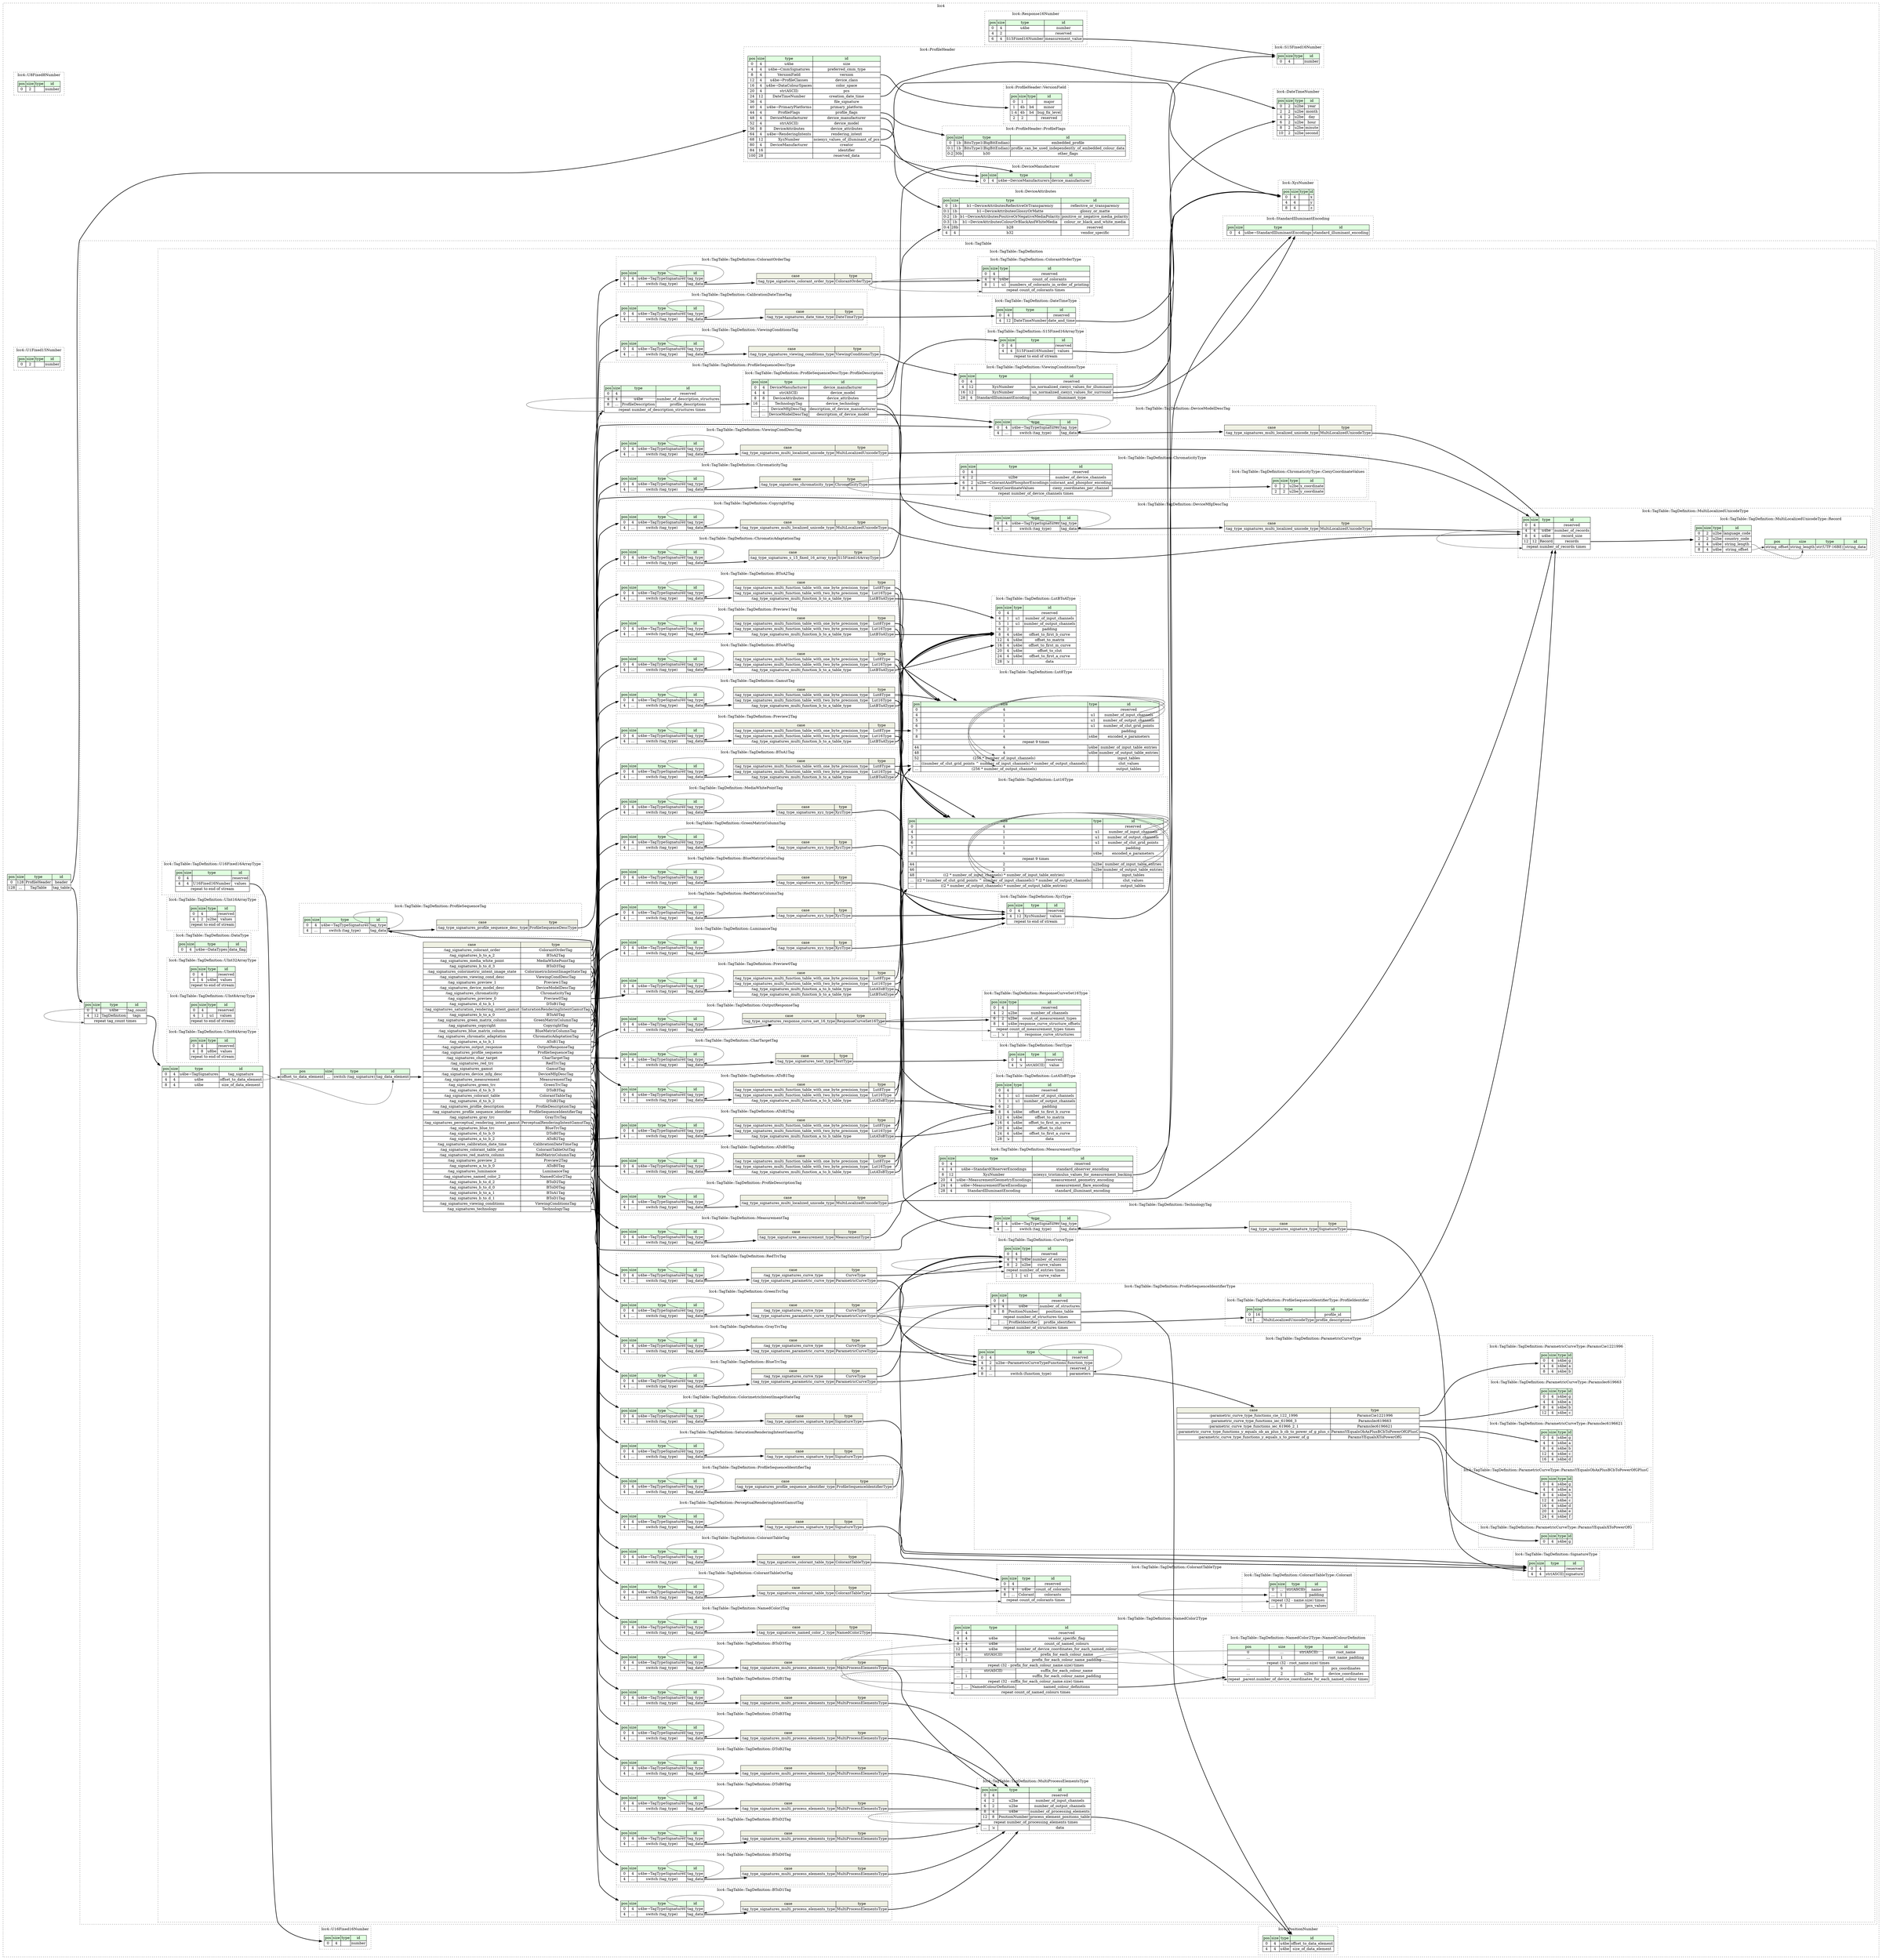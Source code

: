 digraph {
	rankdir=LR;
	node [shape=plaintext];
	subgraph cluster__icc_4 {
		label="Icc4";
		graph[style=dotted];

		icc_4__seq [label=<<TABLE BORDER="0" CELLBORDER="1" CELLSPACING="0">
			<TR><TD BGCOLOR="#E0FFE0">pos</TD><TD BGCOLOR="#E0FFE0">size</TD><TD BGCOLOR="#E0FFE0">type</TD><TD BGCOLOR="#E0FFE0">id</TD></TR>
			<TR><TD PORT="header_pos">0</TD><TD PORT="header_size">128</TD><TD>ProfileHeader</TD><TD PORT="header_type">header</TD></TR>
			<TR><TD PORT="tag_table_pos">128</TD><TD PORT="tag_table_size">...</TD><TD>TagTable</TD><TD PORT="tag_table_type">tag_table</TD></TR>
		</TABLE>>];
		subgraph cluster__u_8_fixed_8_number {
			label="Icc4::U8Fixed8Number";
			graph[style=dotted];

			u_8_fixed_8_number__seq [label=<<TABLE BORDER="0" CELLBORDER="1" CELLSPACING="0">
				<TR><TD BGCOLOR="#E0FFE0">pos</TD><TD BGCOLOR="#E0FFE0">size</TD><TD BGCOLOR="#E0FFE0">type</TD><TD BGCOLOR="#E0FFE0">id</TD></TR>
				<TR><TD PORT="number_pos">0</TD><TD PORT="number_size">2</TD><TD></TD><TD PORT="number_type">number</TD></TR>
			</TABLE>>];
		}
		subgraph cluster__u_16_fixed_16_number {
			label="Icc4::U16Fixed16Number";
			graph[style=dotted];

			u_16_fixed_16_number__seq [label=<<TABLE BORDER="0" CELLBORDER="1" CELLSPACING="0">
				<TR><TD BGCOLOR="#E0FFE0">pos</TD><TD BGCOLOR="#E0FFE0">size</TD><TD BGCOLOR="#E0FFE0">type</TD><TD BGCOLOR="#E0FFE0">id</TD></TR>
				<TR><TD PORT="number_pos">0</TD><TD PORT="number_size">4</TD><TD></TD><TD PORT="number_type">number</TD></TR>
			</TABLE>>];
		}
		subgraph cluster__standard_illuminant_encoding {
			label="Icc4::StandardIlluminantEncoding";
			graph[style=dotted];

			standard_illuminant_encoding__seq [label=<<TABLE BORDER="0" CELLBORDER="1" CELLSPACING="0">
				<TR><TD BGCOLOR="#E0FFE0">pos</TD><TD BGCOLOR="#E0FFE0">size</TD><TD BGCOLOR="#E0FFE0">type</TD><TD BGCOLOR="#E0FFE0">id</TD></TR>
				<TR><TD PORT="standard_illuminant_encoding_pos">0</TD><TD PORT="standard_illuminant_encoding_size">4</TD><TD>u4be→StandardIlluminantEncodings</TD><TD PORT="standard_illuminant_encoding_type">standard_illuminant_encoding</TD></TR>
			</TABLE>>];
		}
		subgraph cluster__profile_header {
			label="Icc4::ProfileHeader";
			graph[style=dotted];

			profile_header__seq [label=<<TABLE BORDER="0" CELLBORDER="1" CELLSPACING="0">
				<TR><TD BGCOLOR="#E0FFE0">pos</TD><TD BGCOLOR="#E0FFE0">size</TD><TD BGCOLOR="#E0FFE0">type</TD><TD BGCOLOR="#E0FFE0">id</TD></TR>
				<TR><TD PORT="size_pos">0</TD><TD PORT="size_size">4</TD><TD>u4be</TD><TD PORT="size_type">size</TD></TR>
				<TR><TD PORT="preferred_cmm_type_pos">4</TD><TD PORT="preferred_cmm_type_size">4</TD><TD>u4be→CmmSignatures</TD><TD PORT="preferred_cmm_type_type">preferred_cmm_type</TD></TR>
				<TR><TD PORT="version_pos">8</TD><TD PORT="version_size">4</TD><TD>VersionField</TD><TD PORT="version_type">version</TD></TR>
				<TR><TD PORT="device_class_pos">12</TD><TD PORT="device_class_size">4</TD><TD>u4be→ProfileClasses</TD><TD PORT="device_class_type">device_class</TD></TR>
				<TR><TD PORT="color_space_pos">16</TD><TD PORT="color_space_size">4</TD><TD>u4be→DataColourSpaces</TD><TD PORT="color_space_type">color_space</TD></TR>
				<TR><TD PORT="pcs_pos">20</TD><TD PORT="pcs_size">4</TD><TD>str(ASCII)</TD><TD PORT="pcs_type">pcs</TD></TR>
				<TR><TD PORT="creation_date_time_pos">24</TD><TD PORT="creation_date_time_size">12</TD><TD>DateTimeNumber</TD><TD PORT="creation_date_time_type">creation_date_time</TD></TR>
				<TR><TD PORT="file_signature_pos">36</TD><TD PORT="file_signature_size">4</TD><TD></TD><TD PORT="file_signature_type">file_signature</TD></TR>
				<TR><TD PORT="primary_platform_pos">40</TD><TD PORT="primary_platform_size">4</TD><TD>u4be→PrimaryPlatforms</TD><TD PORT="primary_platform_type">primary_platform</TD></TR>
				<TR><TD PORT="profile_flags_pos">44</TD><TD PORT="profile_flags_size">4</TD><TD>ProfileFlags</TD><TD PORT="profile_flags_type">profile_flags</TD></TR>
				<TR><TD PORT="device_manufacturer_pos">48</TD><TD PORT="device_manufacturer_size">4</TD><TD>DeviceManufacturer</TD><TD PORT="device_manufacturer_type">device_manufacturer</TD></TR>
				<TR><TD PORT="device_model_pos">52</TD><TD PORT="device_model_size">4</TD><TD>str(ASCII)</TD><TD PORT="device_model_type">device_model</TD></TR>
				<TR><TD PORT="device_attributes_pos">56</TD><TD PORT="device_attributes_size">8</TD><TD>DeviceAttributes</TD><TD PORT="device_attributes_type">device_attributes</TD></TR>
				<TR><TD PORT="rendering_intent_pos">64</TD><TD PORT="rendering_intent_size">4</TD><TD>u4be→RenderingIntents</TD><TD PORT="rendering_intent_type">rendering_intent</TD></TR>
				<TR><TD PORT="nciexyz_values_of_illuminant_of_pcs_pos">68</TD><TD PORT="nciexyz_values_of_illuminant_of_pcs_size">12</TD><TD>XyzNumber</TD><TD PORT="nciexyz_values_of_illuminant_of_pcs_type">nciexyz_values_of_illuminant_of_pcs</TD></TR>
				<TR><TD PORT="creator_pos">80</TD><TD PORT="creator_size">4</TD><TD>DeviceManufacturer</TD><TD PORT="creator_type">creator</TD></TR>
				<TR><TD PORT="identifier_pos">84</TD><TD PORT="identifier_size">16</TD><TD></TD><TD PORT="identifier_type">identifier</TD></TR>
				<TR><TD PORT="reserved_data_pos">100</TD><TD PORT="reserved_data_size">28</TD><TD></TD><TD PORT="reserved_data_type">reserved_data</TD></TR>
			</TABLE>>];
			subgraph cluster__version_field {
				label="Icc4::ProfileHeader::VersionField";
				graph[style=dotted];

				version_field__seq [label=<<TABLE BORDER="0" CELLBORDER="1" CELLSPACING="0">
					<TR><TD BGCOLOR="#E0FFE0">pos</TD><TD BGCOLOR="#E0FFE0">size</TD><TD BGCOLOR="#E0FFE0">type</TD><TD BGCOLOR="#E0FFE0">id</TD></TR>
					<TR><TD PORT="major_pos">0</TD><TD PORT="major_size">1</TD><TD></TD><TD PORT="major_type">major</TD></TR>
					<TR><TD PORT="minor_pos">1</TD><TD PORT="minor_size">4b</TD><TD>b4</TD><TD PORT="minor_type">minor</TD></TR>
					<TR><TD PORT="bug_fix_level_pos">1:4</TD><TD PORT="bug_fix_level_size">4b</TD><TD>b4</TD><TD PORT="bug_fix_level_type">bug_fix_level</TD></TR>
					<TR><TD PORT="reserved_pos">2</TD><TD PORT="reserved_size">2</TD><TD></TD><TD PORT="reserved_type">reserved</TD></TR>
				</TABLE>>];
			}
			subgraph cluster__profile_flags {
				label="Icc4::ProfileHeader::ProfileFlags";
				graph[style=dotted];

				profile_flags__seq [label=<<TABLE BORDER="0" CELLBORDER="1" CELLSPACING="0">
					<TR><TD BGCOLOR="#E0FFE0">pos</TD><TD BGCOLOR="#E0FFE0">size</TD><TD BGCOLOR="#E0FFE0">type</TD><TD BGCOLOR="#E0FFE0">id</TD></TR>
					<TR><TD PORT="embedded_profile_pos">0</TD><TD PORT="embedded_profile_size">1b</TD><TD>BitsType1(BigBitEndian)</TD><TD PORT="embedded_profile_type">embedded_profile</TD></TR>
					<TR><TD PORT="profile_can_be_used_independently_of_embedded_colour_data_pos">0:1</TD><TD PORT="profile_can_be_used_independently_of_embedded_colour_data_size">1b</TD><TD>BitsType1(BigBitEndian)</TD><TD PORT="profile_can_be_used_independently_of_embedded_colour_data_type">profile_can_be_used_independently_of_embedded_colour_data</TD></TR>
					<TR><TD PORT="other_flags_pos">0:2</TD><TD PORT="other_flags_size">30b</TD><TD>b30</TD><TD PORT="other_flags_type">other_flags</TD></TR>
				</TABLE>>];
			}
		}
		subgraph cluster__xyz_number {
			label="Icc4::XyzNumber";
			graph[style=dotted];

			xyz_number__seq [label=<<TABLE BORDER="0" CELLBORDER="1" CELLSPACING="0">
				<TR><TD BGCOLOR="#E0FFE0">pos</TD><TD BGCOLOR="#E0FFE0">size</TD><TD BGCOLOR="#E0FFE0">type</TD><TD BGCOLOR="#E0FFE0">id</TD></TR>
				<TR><TD PORT="x_pos">0</TD><TD PORT="x_size">4</TD><TD></TD><TD PORT="x_type">x</TD></TR>
				<TR><TD PORT="y_pos">4</TD><TD PORT="y_size">4</TD><TD></TD><TD PORT="y_type">y</TD></TR>
				<TR><TD PORT="z_pos">8</TD><TD PORT="z_size">4</TD><TD></TD><TD PORT="z_type">z</TD></TR>
			</TABLE>>];
		}
		subgraph cluster__date_time_number {
			label="Icc4::DateTimeNumber";
			graph[style=dotted];

			date_time_number__seq [label=<<TABLE BORDER="0" CELLBORDER="1" CELLSPACING="0">
				<TR><TD BGCOLOR="#E0FFE0">pos</TD><TD BGCOLOR="#E0FFE0">size</TD><TD BGCOLOR="#E0FFE0">type</TD><TD BGCOLOR="#E0FFE0">id</TD></TR>
				<TR><TD PORT="year_pos">0</TD><TD PORT="year_size">2</TD><TD>u2be</TD><TD PORT="year_type">year</TD></TR>
				<TR><TD PORT="month_pos">2</TD><TD PORT="month_size">2</TD><TD>u2be</TD><TD PORT="month_type">month</TD></TR>
				<TR><TD PORT="day_pos">4</TD><TD PORT="day_size">2</TD><TD>u2be</TD><TD PORT="day_type">day</TD></TR>
				<TR><TD PORT="hour_pos">6</TD><TD PORT="hour_size">2</TD><TD>u2be</TD><TD PORT="hour_type">hour</TD></TR>
				<TR><TD PORT="minute_pos">8</TD><TD PORT="minute_size">2</TD><TD>u2be</TD><TD PORT="minute_type">minute</TD></TR>
				<TR><TD PORT="second_pos">10</TD><TD PORT="second_size">2</TD><TD>u2be</TD><TD PORT="second_type">second</TD></TR>
			</TABLE>>];
		}
		subgraph cluster__response_16_number {
			label="Icc4::Response16Number";
			graph[style=dotted];

			response_16_number__seq [label=<<TABLE BORDER="0" CELLBORDER="1" CELLSPACING="0">
				<TR><TD BGCOLOR="#E0FFE0">pos</TD><TD BGCOLOR="#E0FFE0">size</TD><TD BGCOLOR="#E0FFE0">type</TD><TD BGCOLOR="#E0FFE0">id</TD></TR>
				<TR><TD PORT="number_pos">0</TD><TD PORT="number_size">4</TD><TD>u4be</TD><TD PORT="number_type">number</TD></TR>
				<TR><TD PORT="reserved_pos">4</TD><TD PORT="reserved_size">2</TD><TD></TD><TD PORT="reserved_type">reserved</TD></TR>
				<TR><TD PORT="measurement_value_pos">6</TD><TD PORT="measurement_value_size">4</TD><TD>S15Fixed16Number</TD><TD PORT="measurement_value_type">measurement_value</TD></TR>
			</TABLE>>];
		}
		subgraph cluster__u_1_fixed_15_number {
			label="Icc4::U1Fixed15Number";
			graph[style=dotted];

			u_1_fixed_15_number__seq [label=<<TABLE BORDER="0" CELLBORDER="1" CELLSPACING="0">
				<TR><TD BGCOLOR="#E0FFE0">pos</TD><TD BGCOLOR="#E0FFE0">size</TD><TD BGCOLOR="#E0FFE0">type</TD><TD BGCOLOR="#E0FFE0">id</TD></TR>
				<TR><TD PORT="number_pos">0</TD><TD PORT="number_size">2</TD><TD></TD><TD PORT="number_type">number</TD></TR>
			</TABLE>>];
		}
		subgraph cluster__tag_table {
			label="Icc4::TagTable";
			graph[style=dotted];

			tag_table__seq [label=<<TABLE BORDER="0" CELLBORDER="1" CELLSPACING="0">
				<TR><TD BGCOLOR="#E0FFE0">pos</TD><TD BGCOLOR="#E0FFE0">size</TD><TD BGCOLOR="#E0FFE0">type</TD><TD BGCOLOR="#E0FFE0">id</TD></TR>
				<TR><TD PORT="tag_count_pos">0</TD><TD PORT="tag_count_size">4</TD><TD>u4be</TD><TD PORT="tag_count_type">tag_count</TD></TR>
				<TR><TD PORT="tags_pos">4</TD><TD PORT="tags_size">12</TD><TD>TagDefinition</TD><TD PORT="tags_type">tags</TD></TR>
				<TR><TD COLSPAN="4" PORT="tags__repeat">repeat tag_count times</TD></TR>
			</TABLE>>];
			subgraph cluster__tag_definition {
				label="Icc4::TagTable::TagDefinition";
				graph[style=dotted];

				tag_definition__seq [label=<<TABLE BORDER="0" CELLBORDER="1" CELLSPACING="0">
					<TR><TD BGCOLOR="#E0FFE0">pos</TD><TD BGCOLOR="#E0FFE0">size</TD><TD BGCOLOR="#E0FFE0">type</TD><TD BGCOLOR="#E0FFE0">id</TD></TR>
					<TR><TD PORT="tag_signature_pos">0</TD><TD PORT="tag_signature_size">4</TD><TD>u4be→TagSignatures</TD><TD PORT="tag_signature_type">tag_signature</TD></TR>
					<TR><TD PORT="offset_to_data_element_pos">4</TD><TD PORT="offset_to_data_element_size">4</TD><TD>u4be</TD><TD PORT="offset_to_data_element_type">offset_to_data_element</TD></TR>
					<TR><TD PORT="size_of_data_element_pos">8</TD><TD PORT="size_of_data_element_size">4</TD><TD>u4be</TD><TD PORT="size_of_data_element_type">size_of_data_element</TD></TR>
				</TABLE>>];
				tag_definition__inst__tag_data_element [label=<<TABLE BORDER="0" CELLBORDER="1" CELLSPACING="0">
					<TR><TD BGCOLOR="#E0FFE0">pos</TD><TD BGCOLOR="#E0FFE0">size</TD><TD BGCOLOR="#E0FFE0">type</TD><TD BGCOLOR="#E0FFE0">id</TD></TR>
					<TR><TD PORT="tag_data_element_pos">offset_to_data_element</TD><TD PORT="tag_data_element_size">...</TD><TD>switch (tag_signature)</TD><TD PORT="tag_data_element_type">tag_data_element</TD></TR>
				</TABLE>>];
tag_definition__inst__tag_data_element_tag_data_element_switch [label=<<TABLE BORDER="0" CELLBORDER="1" CELLSPACING="0">
	<TR><TD BGCOLOR="#F0F2E4">case</TD><TD BGCOLOR="#F0F2E4">type</TD></TR>
	<TR><TD>:tag_signatures_colorant_order</TD><TD PORT="case0">ColorantOrderTag</TD></TR>
	<TR><TD>:tag_signatures_b_to_a_2</TD><TD PORT="case1">BToA2Tag</TD></TR>
	<TR><TD>:tag_signatures_media_white_point</TD><TD PORT="case2">MediaWhitePointTag</TD></TR>
	<TR><TD>:tag_signatures_b_to_d_3</TD><TD PORT="case3">BToD3Tag</TD></TR>
	<TR><TD>:tag_signatures_colorimetric_intent_image_state</TD><TD PORT="case4">ColorimetricIntentImageStateTag</TD></TR>
	<TR><TD>:tag_signatures_viewing_cond_desc</TD><TD PORT="case5">ViewingCondDescTag</TD></TR>
	<TR><TD>:tag_signatures_preview_1</TD><TD PORT="case6">Preview1Tag</TD></TR>
	<TR><TD>:tag_signatures_device_model_desc</TD><TD PORT="case7">DeviceModelDescTag</TD></TR>
	<TR><TD>:tag_signatures_chromaticity</TD><TD PORT="case8">ChromaticityTag</TD></TR>
	<TR><TD>:tag_signatures_preview_0</TD><TD PORT="case9">Preview0Tag</TD></TR>
	<TR><TD>:tag_signatures_d_to_b_1</TD><TD PORT="case10">DToB1Tag</TD></TR>
	<TR><TD>:tag_signatures_saturation_rendering_intent_gamut</TD><TD PORT="case11">SaturationRenderingIntentGamutTag</TD></TR>
	<TR><TD>:tag_signatures_b_to_a_0</TD><TD PORT="case12">BToA0Tag</TD></TR>
	<TR><TD>:tag_signatures_green_matrix_column</TD><TD PORT="case13">GreenMatrixColumnTag</TD></TR>
	<TR><TD>:tag_signatures_copyright</TD><TD PORT="case14">CopyrightTag</TD></TR>
	<TR><TD>:tag_signatures_blue_matrix_column</TD><TD PORT="case15">BlueMatrixColumnTag</TD></TR>
	<TR><TD>:tag_signatures_chromatic_adaptation</TD><TD PORT="case16">ChromaticAdaptationTag</TD></TR>
	<TR><TD>:tag_signatures_a_to_b_1</TD><TD PORT="case17">AToB1Tag</TD></TR>
	<TR><TD>:tag_signatures_output_response</TD><TD PORT="case18">OutputResponseTag</TD></TR>
	<TR><TD>:tag_signatures_profile_sequence</TD><TD PORT="case19">ProfileSequenceTag</TD></TR>
	<TR><TD>:tag_signatures_char_target</TD><TD PORT="case20">CharTargetTag</TD></TR>
	<TR><TD>:tag_signatures_red_trc</TD><TD PORT="case21">RedTrcTag</TD></TR>
	<TR><TD>:tag_signatures_gamut</TD><TD PORT="case22">GamutTag</TD></TR>
	<TR><TD>:tag_signatures_device_mfg_desc</TD><TD PORT="case23">DeviceMfgDescTag</TD></TR>
	<TR><TD>:tag_signatures_measurement</TD><TD PORT="case24">MeasurementTag</TD></TR>
	<TR><TD>:tag_signatures_green_trc</TD><TD PORT="case25">GreenTrcTag</TD></TR>
	<TR><TD>:tag_signatures_d_to_b_3</TD><TD PORT="case26">DToB3Tag</TD></TR>
	<TR><TD>:tag_signatures_colorant_table</TD><TD PORT="case27">ColorantTableTag</TD></TR>
	<TR><TD>:tag_signatures_d_to_b_2</TD><TD PORT="case28">DToB2Tag</TD></TR>
	<TR><TD>:tag_signatures_profile_description</TD><TD PORT="case29">ProfileDescriptionTag</TD></TR>
	<TR><TD>:tag_signatures_profile_sequence_identifier</TD><TD PORT="case30">ProfileSequenceIdentifierTag</TD></TR>
	<TR><TD>:tag_signatures_gray_trc</TD><TD PORT="case31">GrayTrcTag</TD></TR>
	<TR><TD>:tag_signatures_perceptual_rendering_intent_gamut</TD><TD PORT="case32">PerceptualRenderingIntentGamutTag</TD></TR>
	<TR><TD>:tag_signatures_blue_trc</TD><TD PORT="case33">BlueTrcTag</TD></TR>
	<TR><TD>:tag_signatures_d_to_b_0</TD><TD PORT="case34">DToB0Tag</TD></TR>
	<TR><TD>:tag_signatures_a_to_b_2</TD><TD PORT="case35">AToB2Tag</TD></TR>
	<TR><TD>:tag_signatures_calibration_date_time</TD><TD PORT="case36">CalibrationDateTimeTag</TD></TR>
	<TR><TD>:tag_signatures_colorant_table_out</TD><TD PORT="case37">ColorantTableOutTag</TD></TR>
	<TR><TD>:tag_signatures_red_matrix_column</TD><TD PORT="case38">RedMatrixColumnTag</TD></TR>
	<TR><TD>:tag_signatures_preview_2</TD><TD PORT="case39">Preview2Tag</TD></TR>
	<TR><TD>:tag_signatures_a_to_b_0</TD><TD PORT="case40">AToB0Tag</TD></TR>
	<TR><TD>:tag_signatures_luminance</TD><TD PORT="case41">LuminanceTag</TD></TR>
	<TR><TD>:tag_signatures_named_color_2</TD><TD PORT="case42">NamedColor2Tag</TD></TR>
	<TR><TD>:tag_signatures_b_to_d_2</TD><TD PORT="case43">BToD2Tag</TD></TR>
	<TR><TD>:tag_signatures_b_to_d_0</TD><TD PORT="case44">BToD0Tag</TD></TR>
	<TR><TD>:tag_signatures_b_to_a_1</TD><TD PORT="case45">BToA1Tag</TD></TR>
	<TR><TD>:tag_signatures_b_to_d_1</TD><TD PORT="case46">BToD1Tag</TD></TR>
	<TR><TD>:tag_signatures_viewing_conditions</TD><TD PORT="case47">ViewingConditionsTag</TD></TR>
	<TR><TD>:tag_signatures_technology</TD><TD PORT="case48">TechnologyTag</TD></TR>
</TABLE>>];
				subgraph cluster__blue_matrix_column_tag {
					label="Icc4::TagTable::TagDefinition::BlueMatrixColumnTag";
					graph[style=dotted];

					blue_matrix_column_tag__seq [label=<<TABLE BORDER="0" CELLBORDER="1" CELLSPACING="0">
						<TR><TD BGCOLOR="#E0FFE0">pos</TD><TD BGCOLOR="#E0FFE0">size</TD><TD BGCOLOR="#E0FFE0">type</TD><TD BGCOLOR="#E0FFE0">id</TD></TR>
						<TR><TD PORT="tag_type_pos">0</TD><TD PORT="tag_type_size">4</TD><TD>u4be→TagTypeSignatures</TD><TD PORT="tag_type_type">tag_type</TD></TR>
						<TR><TD PORT="tag_data_pos">4</TD><TD PORT="tag_data_size">...</TD><TD>switch (tag_type)</TD><TD PORT="tag_data_type">tag_data</TD></TR>
					</TABLE>>];
blue_matrix_column_tag__seq_tag_data_switch [label=<<TABLE BORDER="0" CELLBORDER="1" CELLSPACING="0">
	<TR><TD BGCOLOR="#F0F2E4">case</TD><TD BGCOLOR="#F0F2E4">type</TD></TR>
	<TR><TD>:tag_type_signatures_xyz_type</TD><TD PORT="case0">XyzType</TD></TR>
</TABLE>>];
				}
				subgraph cluster__device_mfg_desc_tag {
					label="Icc4::TagTable::TagDefinition::DeviceMfgDescTag";
					graph[style=dotted];

					device_mfg_desc_tag__seq [label=<<TABLE BORDER="0" CELLBORDER="1" CELLSPACING="0">
						<TR><TD BGCOLOR="#E0FFE0">pos</TD><TD BGCOLOR="#E0FFE0">size</TD><TD BGCOLOR="#E0FFE0">type</TD><TD BGCOLOR="#E0FFE0">id</TD></TR>
						<TR><TD PORT="tag_type_pos">0</TD><TD PORT="tag_type_size">4</TD><TD>u4be→TagTypeSignatures</TD><TD PORT="tag_type_type">tag_type</TD></TR>
						<TR><TD PORT="tag_data_pos">4</TD><TD PORT="tag_data_size">...</TD><TD>switch (tag_type)</TD><TD PORT="tag_data_type">tag_data</TD></TR>
					</TABLE>>];
device_mfg_desc_tag__seq_tag_data_switch [label=<<TABLE BORDER="0" CELLBORDER="1" CELLSPACING="0">
	<TR><TD BGCOLOR="#F0F2E4">case</TD><TD BGCOLOR="#F0F2E4">type</TD></TR>
	<TR><TD>:tag_type_signatures_multi_localized_unicode_type</TD><TD PORT="case0">MultiLocalizedUnicodeType</TD></TR>
</TABLE>>];
				}
				subgraph cluster__named_color_2_type {
					label="Icc4::TagTable::TagDefinition::NamedColor2Type";
					graph[style=dotted];

					named_color_2_type__seq [label=<<TABLE BORDER="0" CELLBORDER="1" CELLSPACING="0">
						<TR><TD BGCOLOR="#E0FFE0">pos</TD><TD BGCOLOR="#E0FFE0">size</TD><TD BGCOLOR="#E0FFE0">type</TD><TD BGCOLOR="#E0FFE0">id</TD></TR>
						<TR><TD PORT="reserved_pos">0</TD><TD PORT="reserved_size">4</TD><TD></TD><TD PORT="reserved_type">reserved</TD></TR>
						<TR><TD PORT="vendor_specific_flag_pos">4</TD><TD PORT="vendor_specific_flag_size">4</TD><TD>u4be</TD><TD PORT="vendor_specific_flag_type">vendor_specific_flag</TD></TR>
						<TR><TD PORT="count_of_named_colours_pos">8</TD><TD PORT="count_of_named_colours_size">4</TD><TD>u4be</TD><TD PORT="count_of_named_colours_type">count_of_named_colours</TD></TR>
						<TR><TD PORT="number_of_device_coordinates_for_each_named_colour_pos">12</TD><TD PORT="number_of_device_coordinates_for_each_named_colour_size">4</TD><TD>u4be</TD><TD PORT="number_of_device_coordinates_for_each_named_colour_type">number_of_device_coordinates_for_each_named_colour</TD></TR>
						<TR><TD PORT="prefix_for_each_colour_name_pos">16</TD><TD PORT="prefix_for_each_colour_name_size">...</TD><TD>str(ASCII)</TD><TD PORT="prefix_for_each_colour_name_type">prefix_for_each_colour_name</TD></TR>
						<TR><TD PORT="prefix_for_each_colour_name_padding_pos">...</TD><TD PORT="prefix_for_each_colour_name_padding_size">1</TD><TD></TD><TD PORT="prefix_for_each_colour_name_padding_type">prefix_for_each_colour_name_padding</TD></TR>
						<TR><TD COLSPAN="4" PORT="prefix_for_each_colour_name_padding__repeat">repeat (32 - prefix_for_each_colour_name.size) times</TD></TR>
						<TR><TD PORT="suffix_for_each_colour_name_pos">...</TD><TD PORT="suffix_for_each_colour_name_size">...</TD><TD>str(ASCII)</TD><TD PORT="suffix_for_each_colour_name_type">suffix_for_each_colour_name</TD></TR>
						<TR><TD PORT="suffix_for_each_colour_name_padding_pos">...</TD><TD PORT="suffix_for_each_colour_name_padding_size">1</TD><TD></TD><TD PORT="suffix_for_each_colour_name_padding_type">suffix_for_each_colour_name_padding</TD></TR>
						<TR><TD COLSPAN="4" PORT="suffix_for_each_colour_name_padding__repeat">repeat (32 - suffix_for_each_colour_name.size) times</TD></TR>
						<TR><TD PORT="named_colour_definitions_pos">...</TD><TD PORT="named_colour_definitions_size">...</TD><TD>NamedColourDefinition</TD><TD PORT="named_colour_definitions_type">named_colour_definitions</TD></TR>
						<TR><TD COLSPAN="4" PORT="named_colour_definitions__repeat">repeat count_of_named_colours times</TD></TR>
					</TABLE>>];
					subgraph cluster__named_colour_definition {
						label="Icc4::TagTable::TagDefinition::NamedColor2Type::NamedColourDefinition";
						graph[style=dotted];

						named_colour_definition__seq [label=<<TABLE BORDER="0" CELLBORDER="1" CELLSPACING="0">
							<TR><TD BGCOLOR="#E0FFE0">pos</TD><TD BGCOLOR="#E0FFE0">size</TD><TD BGCOLOR="#E0FFE0">type</TD><TD BGCOLOR="#E0FFE0">id</TD></TR>
							<TR><TD PORT="root_name_pos">0</TD><TD PORT="root_name_size">...</TD><TD>str(ASCII)</TD><TD PORT="root_name_type">root_name</TD></TR>
							<TR><TD PORT="root_name_padding_pos">...</TD><TD PORT="root_name_padding_size">1</TD><TD></TD><TD PORT="root_name_padding_type">root_name_padding</TD></TR>
							<TR><TD COLSPAN="4" PORT="root_name_padding__repeat">repeat (32 - root_name.size) times</TD></TR>
							<TR><TD PORT="pcs_coordinates_pos">...</TD><TD PORT="pcs_coordinates_size">6</TD><TD></TD><TD PORT="pcs_coordinates_type">pcs_coordinates</TD></TR>
							<TR><TD PORT="device_coordinates_pos">...</TD><TD PORT="device_coordinates_size">2</TD><TD>u2be</TD><TD PORT="device_coordinates_type">device_coordinates</TD></TR>
							<TR><TD COLSPAN="4" PORT="device_coordinates__repeat">repeat _parent.number_of_device_coordinates_for_each_named_colour times</TD></TR>
						</TABLE>>];
					}
				}
				subgraph cluster__viewing_conditions_tag {
					label="Icc4::TagTable::TagDefinition::ViewingConditionsTag";
					graph[style=dotted];

					viewing_conditions_tag__seq [label=<<TABLE BORDER="0" CELLBORDER="1" CELLSPACING="0">
						<TR><TD BGCOLOR="#E0FFE0">pos</TD><TD BGCOLOR="#E0FFE0">size</TD><TD BGCOLOR="#E0FFE0">type</TD><TD BGCOLOR="#E0FFE0">id</TD></TR>
						<TR><TD PORT="tag_type_pos">0</TD><TD PORT="tag_type_size">4</TD><TD>u4be→TagTypeSignatures</TD><TD PORT="tag_type_type">tag_type</TD></TR>
						<TR><TD PORT="tag_data_pos">4</TD><TD PORT="tag_data_size">...</TD><TD>switch (tag_type)</TD><TD PORT="tag_data_type">tag_data</TD></TR>
					</TABLE>>];
viewing_conditions_tag__seq_tag_data_switch [label=<<TABLE BORDER="0" CELLBORDER="1" CELLSPACING="0">
	<TR><TD BGCOLOR="#F0F2E4">case</TD><TD BGCOLOR="#F0F2E4">type</TD></TR>
	<TR><TD>:tag_type_signatures_viewing_conditions_type</TD><TD PORT="case0">ViewingConditionsType</TD></TR>
</TABLE>>];
				}
				subgraph cluster__blue_trc_tag {
					label="Icc4::TagTable::TagDefinition::BlueTrcTag";
					graph[style=dotted];

					blue_trc_tag__seq [label=<<TABLE BORDER="0" CELLBORDER="1" CELLSPACING="0">
						<TR><TD BGCOLOR="#E0FFE0">pos</TD><TD BGCOLOR="#E0FFE0">size</TD><TD BGCOLOR="#E0FFE0">type</TD><TD BGCOLOR="#E0FFE0">id</TD></TR>
						<TR><TD PORT="tag_type_pos">0</TD><TD PORT="tag_type_size">4</TD><TD>u4be→TagTypeSignatures</TD><TD PORT="tag_type_type">tag_type</TD></TR>
						<TR><TD PORT="tag_data_pos">4</TD><TD PORT="tag_data_size">...</TD><TD>switch (tag_type)</TD><TD PORT="tag_data_type">tag_data</TD></TR>
					</TABLE>>];
blue_trc_tag__seq_tag_data_switch [label=<<TABLE BORDER="0" CELLBORDER="1" CELLSPACING="0">
	<TR><TD BGCOLOR="#F0F2E4">case</TD><TD BGCOLOR="#F0F2E4">type</TD></TR>
	<TR><TD>:tag_type_signatures_curve_type</TD><TD PORT="case0">CurveType</TD></TR>
	<TR><TD>:tag_type_signatures_parametric_curve_type</TD><TD PORT="case1">ParametricCurveType</TD></TR>
</TABLE>>];
				}
				subgraph cluster__response_curve_set_16_type {
					label="Icc4::TagTable::TagDefinition::ResponseCurveSet16Type";
					graph[style=dotted];

					response_curve_set_16_type__seq [label=<<TABLE BORDER="0" CELLBORDER="1" CELLSPACING="0">
						<TR><TD BGCOLOR="#E0FFE0">pos</TD><TD BGCOLOR="#E0FFE0">size</TD><TD BGCOLOR="#E0FFE0">type</TD><TD BGCOLOR="#E0FFE0">id</TD></TR>
						<TR><TD PORT="reserved_pos">0</TD><TD PORT="reserved_size">4</TD><TD></TD><TD PORT="reserved_type">reserved</TD></TR>
						<TR><TD PORT="number_of_channels_pos">4</TD><TD PORT="number_of_channels_size">2</TD><TD>u2be</TD><TD PORT="number_of_channels_type">number_of_channels</TD></TR>
						<TR><TD PORT="count_of_measurement_types_pos">6</TD><TD PORT="count_of_measurement_types_size">2</TD><TD>u2be</TD><TD PORT="count_of_measurement_types_type">count_of_measurement_types</TD></TR>
						<TR><TD PORT="response_curve_structure_offsets_pos">8</TD><TD PORT="response_curve_structure_offsets_size">4</TD><TD>u4be</TD><TD PORT="response_curve_structure_offsets_type">response_curve_structure_offsets</TD></TR>
						<TR><TD COLSPAN="4" PORT="response_curve_structure_offsets__repeat">repeat count_of_measurement_types times</TD></TR>
						<TR><TD PORT="response_curve_structures_pos">...</TD><TD PORT="response_curve_structures_size">⇲</TD><TD></TD><TD PORT="response_curve_structures_type">response_curve_structures</TD></TR>
					</TABLE>>];
				}
				subgraph cluster__curve_type {
					label="Icc4::TagTable::TagDefinition::CurveType";
					graph[style=dotted];

					curve_type__seq [label=<<TABLE BORDER="0" CELLBORDER="1" CELLSPACING="0">
						<TR><TD BGCOLOR="#E0FFE0">pos</TD><TD BGCOLOR="#E0FFE0">size</TD><TD BGCOLOR="#E0FFE0">type</TD><TD BGCOLOR="#E0FFE0">id</TD></TR>
						<TR><TD PORT="reserved_pos">0</TD><TD PORT="reserved_size">4</TD><TD></TD><TD PORT="reserved_type">reserved</TD></TR>
						<TR><TD PORT="number_of_entries_pos">4</TD><TD PORT="number_of_entries_size">4</TD><TD>u4be</TD><TD PORT="number_of_entries_type">number_of_entries</TD></TR>
						<TR><TD PORT="curve_values_pos">8</TD><TD PORT="curve_values_size">2</TD><TD>u2be</TD><TD PORT="curve_values_type">curve_values</TD></TR>
						<TR><TD COLSPAN="4" PORT="curve_values__repeat">repeat number_of_entries times</TD></TR>
						<TR><TD PORT="curve_value_pos">...</TD><TD PORT="curve_value_size">1</TD><TD>u1</TD><TD PORT="curve_value_type">curve_value</TD></TR>
					</TABLE>>];
				}
				subgraph cluster__saturation_rendering_intent_gamut_tag {
					label="Icc4::TagTable::TagDefinition::SaturationRenderingIntentGamutTag";
					graph[style=dotted];

					saturation_rendering_intent_gamut_tag__seq [label=<<TABLE BORDER="0" CELLBORDER="1" CELLSPACING="0">
						<TR><TD BGCOLOR="#E0FFE0">pos</TD><TD BGCOLOR="#E0FFE0">size</TD><TD BGCOLOR="#E0FFE0">type</TD><TD BGCOLOR="#E0FFE0">id</TD></TR>
						<TR><TD PORT="tag_type_pos">0</TD><TD PORT="tag_type_size">4</TD><TD>u4be→TagTypeSignatures</TD><TD PORT="tag_type_type">tag_type</TD></TR>
						<TR><TD PORT="tag_data_pos">4</TD><TD PORT="tag_data_size">...</TD><TD>switch (tag_type)</TD><TD PORT="tag_data_type">tag_data</TD></TR>
					</TABLE>>];
saturation_rendering_intent_gamut_tag__seq_tag_data_switch [label=<<TABLE BORDER="0" CELLBORDER="1" CELLSPACING="0">
	<TR><TD BGCOLOR="#F0F2E4">case</TD><TD BGCOLOR="#F0F2E4">type</TD></TR>
	<TR><TD>:tag_type_signatures_signature_type</TD><TD PORT="case0">SignatureType</TD></TR>
</TABLE>>];
				}
				subgraph cluster__xyz_type {
					label="Icc4::TagTable::TagDefinition::XyzType";
					graph[style=dotted];

					xyz_type__seq [label=<<TABLE BORDER="0" CELLBORDER="1" CELLSPACING="0">
						<TR><TD BGCOLOR="#E0FFE0">pos</TD><TD BGCOLOR="#E0FFE0">size</TD><TD BGCOLOR="#E0FFE0">type</TD><TD BGCOLOR="#E0FFE0">id</TD></TR>
						<TR><TD PORT="reserved_pos">0</TD><TD PORT="reserved_size">4</TD><TD></TD><TD PORT="reserved_type">reserved</TD></TR>
						<TR><TD PORT="values_pos">4</TD><TD PORT="values_size">12</TD><TD>XyzNumber</TD><TD PORT="values_type">values</TD></TR>
						<TR><TD COLSPAN="4" PORT="values__repeat">repeat to end of stream</TD></TR>
					</TABLE>>];
				}
				subgraph cluster__lut_8_type {
					label="Icc4::TagTable::TagDefinition::Lut8Type";
					graph[style=dotted];

					lut_8_type__seq [label=<<TABLE BORDER="0" CELLBORDER="1" CELLSPACING="0">
						<TR><TD BGCOLOR="#E0FFE0">pos</TD><TD BGCOLOR="#E0FFE0">size</TD><TD BGCOLOR="#E0FFE0">type</TD><TD BGCOLOR="#E0FFE0">id</TD></TR>
						<TR><TD PORT="reserved_pos">0</TD><TD PORT="reserved_size">4</TD><TD></TD><TD PORT="reserved_type">reserved</TD></TR>
						<TR><TD PORT="number_of_input_channels_pos">4</TD><TD PORT="number_of_input_channels_size">1</TD><TD>u1</TD><TD PORT="number_of_input_channels_type">number_of_input_channels</TD></TR>
						<TR><TD PORT="number_of_output_channels_pos">5</TD><TD PORT="number_of_output_channels_size">1</TD><TD>u1</TD><TD PORT="number_of_output_channels_type">number_of_output_channels</TD></TR>
						<TR><TD PORT="number_of_clut_grid_points_pos">6</TD><TD PORT="number_of_clut_grid_points_size">1</TD><TD>u1</TD><TD PORT="number_of_clut_grid_points_type">number_of_clut_grid_points</TD></TR>
						<TR><TD PORT="padding_pos">7</TD><TD PORT="padding_size">1</TD><TD></TD><TD PORT="padding_type">padding</TD></TR>
						<TR><TD PORT="encoded_e_parameters_pos">8</TD><TD PORT="encoded_e_parameters_size">4</TD><TD>s4be</TD><TD PORT="encoded_e_parameters_type">encoded_e_parameters</TD></TR>
						<TR><TD COLSPAN="4" PORT="encoded_e_parameters__repeat">repeat 9 times</TD></TR>
						<TR><TD PORT="number_of_input_table_entries_pos">44</TD><TD PORT="number_of_input_table_entries_size">4</TD><TD>u4be</TD><TD PORT="number_of_input_table_entries_type">number_of_input_table_entries</TD></TR>
						<TR><TD PORT="number_of_output_table_entries_pos">48</TD><TD PORT="number_of_output_table_entries_size">4</TD><TD>u4be</TD><TD PORT="number_of_output_table_entries_type">number_of_output_table_entries</TD></TR>
						<TR><TD PORT="input_tables_pos">52</TD><TD PORT="input_tables_size">(256 * number_of_input_channels)</TD><TD></TD><TD PORT="input_tables_type">input_tables</TD></TR>
						<TR><TD PORT="clut_values_pos">...</TD><TD PORT="clut_values_size">((number_of_clut_grid_points ^ number_of_input_channels) * number_of_output_channels)</TD><TD></TD><TD PORT="clut_values_type">clut_values</TD></TR>
						<TR><TD PORT="output_tables_pos">...</TD><TD PORT="output_tables_size">(256 * number_of_output_channels)</TD><TD></TD><TD PORT="output_tables_type">output_tables</TD></TR>
					</TABLE>>];
				}
				subgraph cluster__b_to_a_2_tag {
					label="Icc4::TagTable::TagDefinition::BToA2Tag";
					graph[style=dotted];

					b_to_a_2_tag__seq [label=<<TABLE BORDER="0" CELLBORDER="1" CELLSPACING="0">
						<TR><TD BGCOLOR="#E0FFE0">pos</TD><TD BGCOLOR="#E0FFE0">size</TD><TD BGCOLOR="#E0FFE0">type</TD><TD BGCOLOR="#E0FFE0">id</TD></TR>
						<TR><TD PORT="tag_type_pos">0</TD><TD PORT="tag_type_size">4</TD><TD>u4be→TagTypeSignatures</TD><TD PORT="tag_type_type">tag_type</TD></TR>
						<TR><TD PORT="tag_data_pos">4</TD><TD PORT="tag_data_size">...</TD><TD>switch (tag_type)</TD><TD PORT="tag_data_type">tag_data</TD></TR>
					</TABLE>>];
b_to_a_2_tag__seq_tag_data_switch [label=<<TABLE BORDER="0" CELLBORDER="1" CELLSPACING="0">
	<TR><TD BGCOLOR="#F0F2E4">case</TD><TD BGCOLOR="#F0F2E4">type</TD></TR>
	<TR><TD>:tag_type_signatures_multi_function_table_with_one_byte_precision_type</TD><TD PORT="case0">Lut8Type</TD></TR>
	<TR><TD>:tag_type_signatures_multi_function_table_with_two_byte_precision_type</TD><TD PORT="case1">Lut16Type</TD></TR>
	<TR><TD>:tag_type_signatures_multi_function_b_to_a_table_type</TD><TD PORT="case2">LutBToAType</TD></TR>
</TABLE>>];
				}
				subgraph cluster__lut_a_to_b_type {
					label="Icc4::TagTable::TagDefinition::LutAToBType";
					graph[style=dotted];

					lut_a_to_b_type__seq [label=<<TABLE BORDER="0" CELLBORDER="1" CELLSPACING="0">
						<TR><TD BGCOLOR="#E0FFE0">pos</TD><TD BGCOLOR="#E0FFE0">size</TD><TD BGCOLOR="#E0FFE0">type</TD><TD BGCOLOR="#E0FFE0">id</TD></TR>
						<TR><TD PORT="reserved_pos">0</TD><TD PORT="reserved_size">4</TD><TD></TD><TD PORT="reserved_type">reserved</TD></TR>
						<TR><TD PORT="number_of_input_channels_pos">4</TD><TD PORT="number_of_input_channels_size">1</TD><TD>u1</TD><TD PORT="number_of_input_channels_type">number_of_input_channels</TD></TR>
						<TR><TD PORT="number_of_output_channels_pos">5</TD><TD PORT="number_of_output_channels_size">1</TD><TD>u1</TD><TD PORT="number_of_output_channels_type">number_of_output_channels</TD></TR>
						<TR><TD PORT="padding_pos">6</TD><TD PORT="padding_size">2</TD><TD></TD><TD PORT="padding_type">padding</TD></TR>
						<TR><TD PORT="offset_to_first_b_curve_pos">8</TD><TD PORT="offset_to_first_b_curve_size">4</TD><TD>u4be</TD><TD PORT="offset_to_first_b_curve_type">offset_to_first_b_curve</TD></TR>
						<TR><TD PORT="offset_to_matrix_pos">12</TD><TD PORT="offset_to_matrix_size">4</TD><TD>u4be</TD><TD PORT="offset_to_matrix_type">offset_to_matrix</TD></TR>
						<TR><TD PORT="offset_to_first_m_curve_pos">16</TD><TD PORT="offset_to_first_m_curve_size">4</TD><TD>u4be</TD><TD PORT="offset_to_first_m_curve_type">offset_to_first_m_curve</TD></TR>
						<TR><TD PORT="offset_to_clut_pos">20</TD><TD PORT="offset_to_clut_size">4</TD><TD>u4be</TD><TD PORT="offset_to_clut_type">offset_to_clut</TD></TR>
						<TR><TD PORT="offset_to_first_a_curve_pos">24</TD><TD PORT="offset_to_first_a_curve_size">4</TD><TD>u4be</TD><TD PORT="offset_to_first_a_curve_type">offset_to_first_a_curve</TD></TR>
						<TR><TD PORT="data_pos">28</TD><TD PORT="data_size">⇲</TD><TD></TD><TD PORT="data_type">data</TD></TR>
					</TABLE>>];
				}
				subgraph cluster__b_to_a_0_tag {
					label="Icc4::TagTable::TagDefinition::BToA0Tag";
					graph[style=dotted];

					b_to_a_0_tag__seq [label=<<TABLE BORDER="0" CELLBORDER="1" CELLSPACING="0">
						<TR><TD BGCOLOR="#E0FFE0">pos</TD><TD BGCOLOR="#E0FFE0">size</TD><TD BGCOLOR="#E0FFE0">type</TD><TD BGCOLOR="#E0FFE0">id</TD></TR>
						<TR><TD PORT="tag_type_pos">0</TD><TD PORT="tag_type_size">4</TD><TD>u4be→TagTypeSignatures</TD><TD PORT="tag_type_type">tag_type</TD></TR>
						<TR><TD PORT="tag_data_pos">4</TD><TD PORT="tag_data_size">...</TD><TD>switch (tag_type)</TD><TD PORT="tag_data_type">tag_data</TD></TR>
					</TABLE>>];
b_to_a_0_tag__seq_tag_data_switch [label=<<TABLE BORDER="0" CELLBORDER="1" CELLSPACING="0">
	<TR><TD BGCOLOR="#F0F2E4">case</TD><TD BGCOLOR="#F0F2E4">type</TD></TR>
	<TR><TD>:tag_type_signatures_multi_function_table_with_one_byte_precision_type</TD><TD PORT="case0">Lut8Type</TD></TR>
	<TR><TD>:tag_type_signatures_multi_function_table_with_two_byte_precision_type</TD><TD PORT="case1">Lut16Type</TD></TR>
	<TR><TD>:tag_type_signatures_multi_function_b_to_a_table_type</TD><TD PORT="case2">LutBToAType</TD></TR>
</TABLE>>];
				}
				subgraph cluster__media_white_point_tag {
					label="Icc4::TagTable::TagDefinition::MediaWhitePointTag";
					graph[style=dotted];

					media_white_point_tag__seq [label=<<TABLE BORDER="0" CELLBORDER="1" CELLSPACING="0">
						<TR><TD BGCOLOR="#E0FFE0">pos</TD><TD BGCOLOR="#E0FFE0">size</TD><TD BGCOLOR="#E0FFE0">type</TD><TD BGCOLOR="#E0FFE0">id</TD></TR>
						<TR><TD PORT="tag_type_pos">0</TD><TD PORT="tag_type_size">4</TD><TD>u4be→TagTypeSignatures</TD><TD PORT="tag_type_type">tag_type</TD></TR>
						<TR><TD PORT="tag_data_pos">4</TD><TD PORT="tag_data_size">...</TD><TD>switch (tag_type)</TD><TD PORT="tag_data_type">tag_data</TD></TR>
					</TABLE>>];
media_white_point_tag__seq_tag_data_switch [label=<<TABLE BORDER="0" CELLBORDER="1" CELLSPACING="0">
	<TR><TD BGCOLOR="#F0F2E4">case</TD><TD BGCOLOR="#F0F2E4">type</TD></TR>
	<TR><TD>:tag_type_signatures_xyz_type</TD><TD PORT="case0">XyzType</TD></TR>
</TABLE>>];
				}
				subgraph cluster__lut_16_type {
					label="Icc4::TagTable::TagDefinition::Lut16Type";
					graph[style=dotted];

					lut_16_type__seq [label=<<TABLE BORDER="0" CELLBORDER="1" CELLSPACING="0">
						<TR><TD BGCOLOR="#E0FFE0">pos</TD><TD BGCOLOR="#E0FFE0">size</TD><TD BGCOLOR="#E0FFE0">type</TD><TD BGCOLOR="#E0FFE0">id</TD></TR>
						<TR><TD PORT="reserved_pos">0</TD><TD PORT="reserved_size">4</TD><TD></TD><TD PORT="reserved_type">reserved</TD></TR>
						<TR><TD PORT="number_of_input_channels_pos">4</TD><TD PORT="number_of_input_channels_size">1</TD><TD>u1</TD><TD PORT="number_of_input_channels_type">number_of_input_channels</TD></TR>
						<TR><TD PORT="number_of_output_channels_pos">5</TD><TD PORT="number_of_output_channels_size">1</TD><TD>u1</TD><TD PORT="number_of_output_channels_type">number_of_output_channels</TD></TR>
						<TR><TD PORT="number_of_clut_grid_points_pos">6</TD><TD PORT="number_of_clut_grid_points_size">1</TD><TD>u1</TD><TD PORT="number_of_clut_grid_points_type">number_of_clut_grid_points</TD></TR>
						<TR><TD PORT="padding_pos">7</TD><TD PORT="padding_size">1</TD><TD></TD><TD PORT="padding_type">padding</TD></TR>
						<TR><TD PORT="encoded_e_parameters_pos">8</TD><TD PORT="encoded_e_parameters_size">4</TD><TD>s4be</TD><TD PORT="encoded_e_parameters_type">encoded_e_parameters</TD></TR>
						<TR><TD COLSPAN="4" PORT="encoded_e_parameters__repeat">repeat 9 times</TD></TR>
						<TR><TD PORT="number_of_input_table_entries_pos">44</TD><TD PORT="number_of_input_table_entries_size">2</TD><TD>u2be</TD><TD PORT="number_of_input_table_entries_type">number_of_input_table_entries</TD></TR>
						<TR><TD PORT="number_of_output_table_entries_pos">46</TD><TD PORT="number_of_output_table_entries_size">2</TD><TD>u2be</TD><TD PORT="number_of_output_table_entries_type">number_of_output_table_entries</TD></TR>
						<TR><TD PORT="input_tables_pos">48</TD><TD PORT="input_tables_size">((2 * number_of_input_channels) * number_of_input_table_entries)</TD><TD></TD><TD PORT="input_tables_type">input_tables</TD></TR>
						<TR><TD PORT="clut_values_pos">...</TD><TD PORT="clut_values_size">((2 * (number_of_clut_grid_points ^ number_of_input_channels)) * number_of_output_channels)</TD><TD></TD><TD PORT="clut_values_type">clut_values</TD></TR>
						<TR><TD PORT="output_tables_pos">...</TD><TD PORT="output_tables_size">((2 * number_of_output_channels) * number_of_output_table_entries)</TD><TD></TD><TD PORT="output_tables_type">output_tables</TD></TR>
					</TABLE>>];
				}
				subgraph cluster__perceptual_rendering_intent_gamut_tag {
					label="Icc4::TagTable::TagDefinition::PerceptualRenderingIntentGamutTag";
					graph[style=dotted];

					perceptual_rendering_intent_gamut_tag__seq [label=<<TABLE BORDER="0" CELLBORDER="1" CELLSPACING="0">
						<TR><TD BGCOLOR="#E0FFE0">pos</TD><TD BGCOLOR="#E0FFE0">size</TD><TD BGCOLOR="#E0FFE0">type</TD><TD BGCOLOR="#E0FFE0">id</TD></TR>
						<TR><TD PORT="tag_type_pos">0</TD><TD PORT="tag_type_size">4</TD><TD>u4be→TagTypeSignatures</TD><TD PORT="tag_type_type">tag_type</TD></TR>
						<TR><TD PORT="tag_data_pos">4</TD><TD PORT="tag_data_size">...</TD><TD>switch (tag_type)</TD><TD PORT="tag_data_type">tag_data</TD></TR>
					</TABLE>>];
perceptual_rendering_intent_gamut_tag__seq_tag_data_switch [label=<<TABLE BORDER="0" CELLBORDER="1" CELLSPACING="0">
	<TR><TD BGCOLOR="#F0F2E4">case</TD><TD BGCOLOR="#F0F2E4">type</TD></TR>
	<TR><TD>:tag_type_signatures_signature_type</TD><TD PORT="case0">SignatureType</TD></TR>
</TABLE>>];
				}
				subgraph cluster__u_16_fixed_16_array_type {
					label="Icc4::TagTable::TagDefinition::U16Fixed16ArrayType";
					graph[style=dotted];

					u_16_fixed_16_array_type__seq [label=<<TABLE BORDER="0" CELLBORDER="1" CELLSPACING="0">
						<TR><TD BGCOLOR="#E0FFE0">pos</TD><TD BGCOLOR="#E0FFE0">size</TD><TD BGCOLOR="#E0FFE0">type</TD><TD BGCOLOR="#E0FFE0">id</TD></TR>
						<TR><TD PORT="reserved_pos">0</TD><TD PORT="reserved_size">4</TD><TD></TD><TD PORT="reserved_type">reserved</TD></TR>
						<TR><TD PORT="values_pos">4</TD><TD PORT="values_size">4</TD><TD>U16Fixed16Number</TD><TD PORT="values_type">values</TD></TR>
						<TR><TD COLSPAN="4" PORT="values__repeat">repeat to end of stream</TD></TR>
					</TABLE>>];
				}
				subgraph cluster__colorant_table_out_tag {
					label="Icc4::TagTable::TagDefinition::ColorantTableOutTag";
					graph[style=dotted];

					colorant_table_out_tag__seq [label=<<TABLE BORDER="0" CELLBORDER="1" CELLSPACING="0">
						<TR><TD BGCOLOR="#E0FFE0">pos</TD><TD BGCOLOR="#E0FFE0">size</TD><TD BGCOLOR="#E0FFE0">type</TD><TD BGCOLOR="#E0FFE0">id</TD></TR>
						<TR><TD PORT="tag_type_pos">0</TD><TD PORT="tag_type_size">4</TD><TD>u4be→TagTypeSignatures</TD><TD PORT="tag_type_type">tag_type</TD></TR>
						<TR><TD PORT="tag_data_pos">4</TD><TD PORT="tag_data_size">...</TD><TD>switch (tag_type)</TD><TD PORT="tag_data_type">tag_data</TD></TR>
					</TABLE>>];
colorant_table_out_tag__seq_tag_data_switch [label=<<TABLE BORDER="0" CELLBORDER="1" CELLSPACING="0">
	<TR><TD BGCOLOR="#F0F2E4">case</TD><TD BGCOLOR="#F0F2E4">type</TD></TR>
	<TR><TD>:tag_type_signatures_colorant_table_type</TD><TD PORT="case0">ColorantTableType</TD></TR>
</TABLE>>];
				}
				subgraph cluster__measurement_tag {
					label="Icc4::TagTable::TagDefinition::MeasurementTag";
					graph[style=dotted];

					measurement_tag__seq [label=<<TABLE BORDER="0" CELLBORDER="1" CELLSPACING="0">
						<TR><TD BGCOLOR="#E0FFE0">pos</TD><TD BGCOLOR="#E0FFE0">size</TD><TD BGCOLOR="#E0FFE0">type</TD><TD BGCOLOR="#E0FFE0">id</TD></TR>
						<TR><TD PORT="tag_type_pos">0</TD><TD PORT="tag_type_size">4</TD><TD>u4be→TagTypeSignatures</TD><TD PORT="tag_type_type">tag_type</TD></TR>
						<TR><TD PORT="tag_data_pos">4</TD><TD PORT="tag_data_size">...</TD><TD>switch (tag_type)</TD><TD PORT="tag_data_type">tag_data</TD></TR>
					</TABLE>>];
measurement_tag__seq_tag_data_switch [label=<<TABLE BORDER="0" CELLBORDER="1" CELLSPACING="0">
	<TR><TD BGCOLOR="#F0F2E4">case</TD><TD BGCOLOR="#F0F2E4">type</TD></TR>
	<TR><TD>:tag_type_signatures_measurement_type</TD><TD PORT="case0">MeasurementType</TD></TR>
</TABLE>>];
				}
				subgraph cluster__profile_sequence_tag {
					label="Icc4::TagTable::TagDefinition::ProfileSequenceTag";
					graph[style=dotted];

					profile_sequence_tag__seq [label=<<TABLE BORDER="0" CELLBORDER="1" CELLSPACING="0">
						<TR><TD BGCOLOR="#E0FFE0">pos</TD><TD BGCOLOR="#E0FFE0">size</TD><TD BGCOLOR="#E0FFE0">type</TD><TD BGCOLOR="#E0FFE0">id</TD></TR>
						<TR><TD PORT="tag_type_pos">0</TD><TD PORT="tag_type_size">4</TD><TD>u4be→TagTypeSignatures</TD><TD PORT="tag_type_type">tag_type</TD></TR>
						<TR><TD PORT="tag_data_pos">4</TD><TD PORT="tag_data_size">...</TD><TD>switch (tag_type)</TD><TD PORT="tag_data_type">tag_data</TD></TR>
					</TABLE>>];
profile_sequence_tag__seq_tag_data_switch [label=<<TABLE BORDER="0" CELLBORDER="1" CELLSPACING="0">
	<TR><TD BGCOLOR="#F0F2E4">case</TD><TD BGCOLOR="#F0F2E4">type</TD></TR>
	<TR><TD>:tag_type_signatures_profile_sequence_desc_type</TD><TD PORT="case0">ProfileSequenceDescType</TD></TR>
</TABLE>>];
				}
				subgraph cluster__technology_tag {
					label="Icc4::TagTable::TagDefinition::TechnologyTag";
					graph[style=dotted];

					technology_tag__seq [label=<<TABLE BORDER="0" CELLBORDER="1" CELLSPACING="0">
						<TR><TD BGCOLOR="#E0FFE0">pos</TD><TD BGCOLOR="#E0FFE0">size</TD><TD BGCOLOR="#E0FFE0">type</TD><TD BGCOLOR="#E0FFE0">id</TD></TR>
						<TR><TD PORT="tag_type_pos">0</TD><TD PORT="tag_type_size">4</TD><TD>u4be→TagTypeSignatures</TD><TD PORT="tag_type_type">tag_type</TD></TR>
						<TR><TD PORT="tag_data_pos">4</TD><TD PORT="tag_data_size">...</TD><TD>switch (tag_type)</TD><TD PORT="tag_data_type">tag_data</TD></TR>
					</TABLE>>];
technology_tag__seq_tag_data_switch [label=<<TABLE BORDER="0" CELLBORDER="1" CELLSPACING="0">
	<TR><TD BGCOLOR="#F0F2E4">case</TD><TD BGCOLOR="#F0F2E4">type</TD></TR>
	<TR><TD>:tag_type_signatures_signature_type</TD><TD PORT="case0">SignatureType</TD></TR>
</TABLE>>];
				}
				subgraph cluster__a_to_b_0_tag {
					label="Icc4::TagTable::TagDefinition::AToB0Tag";
					graph[style=dotted];

					a_to_b_0_tag__seq [label=<<TABLE BORDER="0" CELLBORDER="1" CELLSPACING="0">
						<TR><TD BGCOLOR="#E0FFE0">pos</TD><TD BGCOLOR="#E0FFE0">size</TD><TD BGCOLOR="#E0FFE0">type</TD><TD BGCOLOR="#E0FFE0">id</TD></TR>
						<TR><TD PORT="tag_type_pos">0</TD><TD PORT="tag_type_size">4</TD><TD>u4be→TagTypeSignatures</TD><TD PORT="tag_type_type">tag_type</TD></TR>
						<TR><TD PORT="tag_data_pos">4</TD><TD PORT="tag_data_size">...</TD><TD>switch (tag_type)</TD><TD PORT="tag_data_type">tag_data</TD></TR>
					</TABLE>>];
a_to_b_0_tag__seq_tag_data_switch [label=<<TABLE BORDER="0" CELLBORDER="1" CELLSPACING="0">
	<TR><TD BGCOLOR="#F0F2E4">case</TD><TD BGCOLOR="#F0F2E4">type</TD></TR>
	<TR><TD>:tag_type_signatures_multi_function_table_with_one_byte_precision_type</TD><TD PORT="case0">Lut8Type</TD></TR>
	<TR><TD>:tag_type_signatures_multi_function_table_with_two_byte_precision_type</TD><TD PORT="case1">Lut16Type</TD></TR>
	<TR><TD>:tag_type_signatures_multi_function_a_to_b_table_type</TD><TD PORT="case2">LutAToBType</TD></TR>
</TABLE>>];
				}
				subgraph cluster__d_to_b_0_tag {
					label="Icc4::TagTable::TagDefinition::DToB0Tag";
					graph[style=dotted];

					d_to_b_0_tag__seq [label=<<TABLE BORDER="0" CELLBORDER="1" CELLSPACING="0">
						<TR><TD BGCOLOR="#E0FFE0">pos</TD><TD BGCOLOR="#E0FFE0">size</TD><TD BGCOLOR="#E0FFE0">type</TD><TD BGCOLOR="#E0FFE0">id</TD></TR>
						<TR><TD PORT="tag_type_pos">0</TD><TD PORT="tag_type_size">4</TD><TD>u4be→TagTypeSignatures</TD><TD PORT="tag_type_type">tag_type</TD></TR>
						<TR><TD PORT="tag_data_pos">4</TD><TD PORT="tag_data_size">...</TD><TD>switch (tag_type)</TD><TD PORT="tag_data_type">tag_data</TD></TR>
					</TABLE>>];
d_to_b_0_tag__seq_tag_data_switch [label=<<TABLE BORDER="0" CELLBORDER="1" CELLSPACING="0">
	<TR><TD BGCOLOR="#F0F2E4">case</TD><TD BGCOLOR="#F0F2E4">type</TD></TR>
	<TR><TD>:tag_type_signatures_multi_process_elements_type</TD><TD PORT="case0">MultiProcessElementsType</TD></TR>
</TABLE>>];
				}
				subgraph cluster__output_response_tag {
					label="Icc4::TagTable::TagDefinition::OutputResponseTag";
					graph[style=dotted];

					output_response_tag__seq [label=<<TABLE BORDER="0" CELLBORDER="1" CELLSPACING="0">
						<TR><TD BGCOLOR="#E0FFE0">pos</TD><TD BGCOLOR="#E0FFE0">size</TD><TD BGCOLOR="#E0FFE0">type</TD><TD BGCOLOR="#E0FFE0">id</TD></TR>
						<TR><TD PORT="tag_type_pos">0</TD><TD PORT="tag_type_size">4</TD><TD>u4be→TagTypeSignatures</TD><TD PORT="tag_type_type">tag_type</TD></TR>
						<TR><TD PORT="tag_data_pos">4</TD><TD PORT="tag_data_size">...</TD><TD>switch (tag_type)</TD><TD PORT="tag_data_type">tag_data</TD></TR>
					</TABLE>>];
output_response_tag__seq_tag_data_switch [label=<<TABLE BORDER="0" CELLBORDER="1" CELLSPACING="0">
	<TR><TD BGCOLOR="#F0F2E4">case</TD><TD BGCOLOR="#F0F2E4">type</TD></TR>
	<TR><TD>:tag_type_signatures_response_curve_set_16_type</TD><TD PORT="case0">ResponseCurveSet16Type</TD></TR>
</TABLE>>];
				}
				subgraph cluster__green_matrix_column_tag {
					label="Icc4::TagTable::TagDefinition::GreenMatrixColumnTag";
					graph[style=dotted];

					green_matrix_column_tag__seq [label=<<TABLE BORDER="0" CELLBORDER="1" CELLSPACING="0">
						<TR><TD BGCOLOR="#E0FFE0">pos</TD><TD BGCOLOR="#E0FFE0">size</TD><TD BGCOLOR="#E0FFE0">type</TD><TD BGCOLOR="#E0FFE0">id</TD></TR>
						<TR><TD PORT="tag_type_pos">0</TD><TD PORT="tag_type_size">4</TD><TD>u4be→TagTypeSignatures</TD><TD PORT="tag_type_type">tag_type</TD></TR>
						<TR><TD PORT="tag_data_pos">4</TD><TD PORT="tag_data_size">...</TD><TD>switch (tag_type)</TD><TD PORT="tag_data_type">tag_data</TD></TR>
					</TABLE>>];
green_matrix_column_tag__seq_tag_data_switch [label=<<TABLE BORDER="0" CELLBORDER="1" CELLSPACING="0">
	<TR><TD BGCOLOR="#F0F2E4">case</TD><TD BGCOLOR="#F0F2E4">type</TD></TR>
	<TR><TD>:tag_type_signatures_xyz_type</TD><TD PORT="case0">XyzType</TD></TR>
</TABLE>>];
				}
				subgraph cluster__profile_description_tag {
					label="Icc4::TagTable::TagDefinition::ProfileDescriptionTag";
					graph[style=dotted];

					profile_description_tag__seq [label=<<TABLE BORDER="0" CELLBORDER="1" CELLSPACING="0">
						<TR><TD BGCOLOR="#E0FFE0">pos</TD><TD BGCOLOR="#E0FFE0">size</TD><TD BGCOLOR="#E0FFE0">type</TD><TD BGCOLOR="#E0FFE0">id</TD></TR>
						<TR><TD PORT="tag_type_pos">0</TD><TD PORT="tag_type_size">4</TD><TD>u4be→TagTypeSignatures</TD><TD PORT="tag_type_type">tag_type</TD></TR>
						<TR><TD PORT="tag_data_pos">4</TD><TD PORT="tag_data_size">...</TD><TD>switch (tag_type)</TD><TD PORT="tag_data_type">tag_data</TD></TR>
					</TABLE>>];
profile_description_tag__seq_tag_data_switch [label=<<TABLE BORDER="0" CELLBORDER="1" CELLSPACING="0">
	<TR><TD BGCOLOR="#F0F2E4">case</TD><TD BGCOLOR="#F0F2E4">type</TD></TR>
	<TR><TD>:tag_type_signatures_multi_localized_unicode_type</TD><TD PORT="case0">MultiLocalizedUnicodeType</TD></TR>
</TABLE>>];
				}
				subgraph cluster__preview_1_tag {
					label="Icc4::TagTable::TagDefinition::Preview1Tag";
					graph[style=dotted];

					preview_1_tag__seq [label=<<TABLE BORDER="0" CELLBORDER="1" CELLSPACING="0">
						<TR><TD BGCOLOR="#E0FFE0">pos</TD><TD BGCOLOR="#E0FFE0">size</TD><TD BGCOLOR="#E0FFE0">type</TD><TD BGCOLOR="#E0FFE0">id</TD></TR>
						<TR><TD PORT="tag_type_pos">0</TD><TD PORT="tag_type_size">4</TD><TD>u4be→TagTypeSignatures</TD><TD PORT="tag_type_type">tag_type</TD></TR>
						<TR><TD PORT="tag_data_pos">4</TD><TD PORT="tag_data_size">...</TD><TD>switch (tag_type)</TD><TD PORT="tag_data_type">tag_data</TD></TR>
					</TABLE>>];
preview_1_tag__seq_tag_data_switch [label=<<TABLE BORDER="0" CELLBORDER="1" CELLSPACING="0">
	<TR><TD BGCOLOR="#F0F2E4">case</TD><TD BGCOLOR="#F0F2E4">type</TD></TR>
	<TR><TD>:tag_type_signatures_multi_function_table_with_one_byte_precision_type</TD><TD PORT="case0">Lut8Type</TD></TR>
	<TR><TD>:tag_type_signatures_multi_function_table_with_two_byte_precision_type</TD><TD PORT="case1">Lut16Type</TD></TR>
	<TR><TD>:tag_type_signatures_multi_function_b_to_a_table_type</TD><TD PORT="case2">LutBToAType</TD></TR>
</TABLE>>];
				}
				subgraph cluster__red_trc_tag {
					label="Icc4::TagTable::TagDefinition::RedTrcTag";
					graph[style=dotted];

					red_trc_tag__seq [label=<<TABLE BORDER="0" CELLBORDER="1" CELLSPACING="0">
						<TR><TD BGCOLOR="#E0FFE0">pos</TD><TD BGCOLOR="#E0FFE0">size</TD><TD BGCOLOR="#E0FFE0">type</TD><TD BGCOLOR="#E0FFE0">id</TD></TR>
						<TR><TD PORT="tag_type_pos">0</TD><TD PORT="tag_type_size">4</TD><TD>u4be→TagTypeSignatures</TD><TD PORT="tag_type_type">tag_type</TD></TR>
						<TR><TD PORT="tag_data_pos">4</TD><TD PORT="tag_data_size">...</TD><TD>switch (tag_type)</TD><TD PORT="tag_data_type">tag_data</TD></TR>
					</TABLE>>];
red_trc_tag__seq_tag_data_switch [label=<<TABLE BORDER="0" CELLBORDER="1" CELLSPACING="0">
	<TR><TD BGCOLOR="#F0F2E4">case</TD><TD BGCOLOR="#F0F2E4">type</TD></TR>
	<TR><TD>:tag_type_signatures_curve_type</TD><TD PORT="case0">CurveType</TD></TR>
	<TR><TD>:tag_type_signatures_parametric_curve_type</TD><TD PORT="case1">ParametricCurveType</TD></TR>
</TABLE>>];
				}
				subgraph cluster__b_to_d_0_tag {
					label="Icc4::TagTable::TagDefinition::BToD0Tag";
					graph[style=dotted];

					b_to_d_0_tag__seq [label=<<TABLE BORDER="0" CELLBORDER="1" CELLSPACING="0">
						<TR><TD BGCOLOR="#E0FFE0">pos</TD><TD BGCOLOR="#E0FFE0">size</TD><TD BGCOLOR="#E0FFE0">type</TD><TD BGCOLOR="#E0FFE0">id</TD></TR>
						<TR><TD PORT="tag_type_pos">0</TD><TD PORT="tag_type_size">4</TD><TD>u4be→TagTypeSignatures</TD><TD PORT="tag_type_type">tag_type</TD></TR>
						<TR><TD PORT="tag_data_pos">4</TD><TD PORT="tag_data_size">...</TD><TD>switch (tag_type)</TD><TD PORT="tag_data_type">tag_data</TD></TR>
					</TABLE>>];
b_to_d_0_tag__seq_tag_data_switch [label=<<TABLE BORDER="0" CELLBORDER="1" CELLSPACING="0">
	<TR><TD BGCOLOR="#F0F2E4">case</TD><TD BGCOLOR="#F0F2E4">type</TD></TR>
	<TR><TD>:tag_type_signatures_multi_process_elements_type</TD><TD PORT="case0">MultiProcessElementsType</TD></TR>
</TABLE>>];
				}
				subgraph cluster__d_to_b_1_tag {
					label="Icc4::TagTable::TagDefinition::DToB1Tag";
					graph[style=dotted];

					d_to_b_1_tag__seq [label=<<TABLE BORDER="0" CELLBORDER="1" CELLSPACING="0">
						<TR><TD BGCOLOR="#E0FFE0">pos</TD><TD BGCOLOR="#E0FFE0">size</TD><TD BGCOLOR="#E0FFE0">type</TD><TD BGCOLOR="#E0FFE0">id</TD></TR>
						<TR><TD PORT="tag_type_pos">0</TD><TD PORT="tag_type_size">4</TD><TD>u4be→TagTypeSignatures</TD><TD PORT="tag_type_type">tag_type</TD></TR>
						<TR><TD PORT="tag_data_pos">4</TD><TD PORT="tag_data_size">...</TD><TD>switch (tag_type)</TD><TD PORT="tag_data_type">tag_data</TD></TR>
					</TABLE>>];
d_to_b_1_tag__seq_tag_data_switch [label=<<TABLE BORDER="0" CELLBORDER="1" CELLSPACING="0">
	<TR><TD BGCOLOR="#F0F2E4">case</TD><TD BGCOLOR="#F0F2E4">type</TD></TR>
	<TR><TD>:tag_type_signatures_multi_process_elements_type</TD><TD PORT="case0">MultiProcessElementsType</TD></TR>
</TABLE>>];
				}
				subgraph cluster__b_to_a_1_tag {
					label="Icc4::TagTable::TagDefinition::BToA1Tag";
					graph[style=dotted];

					b_to_a_1_tag__seq [label=<<TABLE BORDER="0" CELLBORDER="1" CELLSPACING="0">
						<TR><TD BGCOLOR="#E0FFE0">pos</TD><TD BGCOLOR="#E0FFE0">size</TD><TD BGCOLOR="#E0FFE0">type</TD><TD BGCOLOR="#E0FFE0">id</TD></TR>
						<TR><TD PORT="tag_type_pos">0</TD><TD PORT="tag_type_size">4</TD><TD>u4be→TagTypeSignatures</TD><TD PORT="tag_type_type">tag_type</TD></TR>
						<TR><TD PORT="tag_data_pos">4</TD><TD PORT="tag_data_size">...</TD><TD>switch (tag_type)</TD><TD PORT="tag_data_type">tag_data</TD></TR>
					</TABLE>>];
b_to_a_1_tag__seq_tag_data_switch [label=<<TABLE BORDER="0" CELLBORDER="1" CELLSPACING="0">
	<TR><TD BGCOLOR="#F0F2E4">case</TD><TD BGCOLOR="#F0F2E4">type</TD></TR>
	<TR><TD>:tag_type_signatures_multi_function_table_with_one_byte_precision_type</TD><TD PORT="case0">Lut8Type</TD></TR>
	<TR><TD>:tag_type_signatures_multi_function_table_with_two_byte_precision_type</TD><TD PORT="case1">Lut16Type</TD></TR>
	<TR><TD>:tag_type_signatures_multi_function_b_to_a_table_type</TD><TD PORT="case2">LutBToAType</TD></TR>
</TABLE>>];
				}
				subgraph cluster__parametric_curve_type {
					label="Icc4::TagTable::TagDefinition::ParametricCurveType";
					graph[style=dotted];

					parametric_curve_type__seq [label=<<TABLE BORDER="0" CELLBORDER="1" CELLSPACING="0">
						<TR><TD BGCOLOR="#E0FFE0">pos</TD><TD BGCOLOR="#E0FFE0">size</TD><TD BGCOLOR="#E0FFE0">type</TD><TD BGCOLOR="#E0FFE0">id</TD></TR>
						<TR><TD PORT="reserved_pos">0</TD><TD PORT="reserved_size">4</TD><TD></TD><TD PORT="reserved_type">reserved</TD></TR>
						<TR><TD PORT="function_type_pos">4</TD><TD PORT="function_type_size">2</TD><TD>u2be→ParametricCurveTypeFunctions</TD><TD PORT="function_type_type">function_type</TD></TR>
						<TR><TD PORT="reserved_2_pos">6</TD><TD PORT="reserved_2_size">2</TD><TD></TD><TD PORT="reserved_2_type">reserved_2</TD></TR>
						<TR><TD PORT="parameters_pos">8</TD><TD PORT="parameters_size">...</TD><TD>switch (function_type)</TD><TD PORT="parameters_type">parameters</TD></TR>
					</TABLE>>];
parametric_curve_type__seq_parameters_switch [label=<<TABLE BORDER="0" CELLBORDER="1" CELLSPACING="0">
	<TR><TD BGCOLOR="#F0F2E4">case</TD><TD BGCOLOR="#F0F2E4">type</TD></TR>
	<TR><TD>:parametric_curve_type_functions_cie_122_1996</TD><TD PORT="case0">ParamsCie1221996</TD></TR>
	<TR><TD>:parametric_curve_type_functions_iec_61966_3</TD><TD PORT="case1">ParamsIec619663</TD></TR>
	<TR><TD>:parametric_curve_type_functions_iec_61966_2_1</TD><TD PORT="case2">ParamsIec6196621</TD></TR>
	<TR><TD>:parametric_curve_type_functions_y_equals_ob_ax_plus_b_cb_to_power_of_g_plus_c</TD><TD PORT="case3">ParamsYEqualsObAxPlusBCbToPowerOfGPlusC</TD></TR>
	<TR><TD>:parametric_curve_type_functions_y_equals_x_to_power_of_g</TD><TD PORT="case4">ParamsYEqualsXToPowerOfG</TD></TR>
</TABLE>>];
					subgraph cluster__params_iec_61966_3 {
						label="Icc4::TagTable::TagDefinition::ParametricCurveType::ParamsIec619663";
						graph[style=dotted];

						params_iec_61966_3__seq [label=<<TABLE BORDER="0" CELLBORDER="1" CELLSPACING="0">
							<TR><TD BGCOLOR="#E0FFE0">pos</TD><TD BGCOLOR="#E0FFE0">size</TD><TD BGCOLOR="#E0FFE0">type</TD><TD BGCOLOR="#E0FFE0">id</TD></TR>
							<TR><TD PORT="g_pos">0</TD><TD PORT="g_size">4</TD><TD>s4be</TD><TD PORT="g_type">g</TD></TR>
							<TR><TD PORT="a_pos">4</TD><TD PORT="a_size">4</TD><TD>s4be</TD><TD PORT="a_type">a</TD></TR>
							<TR><TD PORT="b_pos">8</TD><TD PORT="b_size">4</TD><TD>s4be</TD><TD PORT="b_type">b</TD></TR>
							<TR><TD PORT="c_pos">12</TD><TD PORT="c_size">4</TD><TD>s4be</TD><TD PORT="c_type">c</TD></TR>
						</TABLE>>];
					}
					subgraph cluster__params_iec_61966_2_1 {
						label="Icc4::TagTable::TagDefinition::ParametricCurveType::ParamsIec6196621";
						graph[style=dotted];

						params_iec_61966_2_1__seq [label=<<TABLE BORDER="0" CELLBORDER="1" CELLSPACING="0">
							<TR><TD BGCOLOR="#E0FFE0">pos</TD><TD BGCOLOR="#E0FFE0">size</TD><TD BGCOLOR="#E0FFE0">type</TD><TD BGCOLOR="#E0FFE0">id</TD></TR>
							<TR><TD PORT="g_pos">0</TD><TD PORT="g_size">4</TD><TD>s4be</TD><TD PORT="g_type">g</TD></TR>
							<TR><TD PORT="a_pos">4</TD><TD PORT="a_size">4</TD><TD>s4be</TD><TD PORT="a_type">a</TD></TR>
							<TR><TD PORT="b_pos">8</TD><TD PORT="b_size">4</TD><TD>s4be</TD><TD PORT="b_type">b</TD></TR>
							<TR><TD PORT="c_pos">12</TD><TD PORT="c_size">4</TD><TD>s4be</TD><TD PORT="c_type">c</TD></TR>
							<TR><TD PORT="d_pos">16</TD><TD PORT="d_size">4</TD><TD>s4be</TD><TD PORT="d_type">d</TD></TR>
						</TABLE>>];
					}
					subgraph cluster__params_y_equals_x_to_power_of_g {
						label="Icc4::TagTable::TagDefinition::ParametricCurveType::ParamsYEqualsXToPowerOfG";
						graph[style=dotted];

						params_y_equals_x_to_power_of_g__seq [label=<<TABLE BORDER="0" CELLBORDER="1" CELLSPACING="0">
							<TR><TD BGCOLOR="#E0FFE0">pos</TD><TD BGCOLOR="#E0FFE0">size</TD><TD BGCOLOR="#E0FFE0">type</TD><TD BGCOLOR="#E0FFE0">id</TD></TR>
							<TR><TD PORT="g_pos">0</TD><TD PORT="g_size">4</TD><TD>s4be</TD><TD PORT="g_type">g</TD></TR>
						</TABLE>>];
					}
					subgraph cluster__params_y_equals_ob_ax_plus_b_cb_to_power_of_g_plus_c {
						label="Icc4::TagTable::TagDefinition::ParametricCurveType::ParamsYEqualsObAxPlusBCbToPowerOfGPlusC";
						graph[style=dotted];

						params_y_equals_ob_ax_plus_b_cb_to_power_of_g_plus_c__seq [label=<<TABLE BORDER="0" CELLBORDER="1" CELLSPACING="0">
							<TR><TD BGCOLOR="#E0FFE0">pos</TD><TD BGCOLOR="#E0FFE0">size</TD><TD BGCOLOR="#E0FFE0">type</TD><TD BGCOLOR="#E0FFE0">id</TD></TR>
							<TR><TD PORT="g_pos">0</TD><TD PORT="g_size">4</TD><TD>s4be</TD><TD PORT="g_type">g</TD></TR>
							<TR><TD PORT="a_pos">4</TD><TD PORT="a_size">4</TD><TD>s4be</TD><TD PORT="a_type">a</TD></TR>
							<TR><TD PORT="b_pos">8</TD><TD PORT="b_size">4</TD><TD>s4be</TD><TD PORT="b_type">b</TD></TR>
							<TR><TD PORT="c_pos">12</TD><TD PORT="c_size">4</TD><TD>s4be</TD><TD PORT="c_type">c</TD></TR>
							<TR><TD PORT="d_pos">16</TD><TD PORT="d_size">4</TD><TD>s4be</TD><TD PORT="d_type">d</TD></TR>
							<TR><TD PORT="e_pos">20</TD><TD PORT="e_size">4</TD><TD>s4be</TD><TD PORT="e_type">e</TD></TR>
							<TR><TD PORT="f_pos">24</TD><TD PORT="f_size">4</TD><TD>s4be</TD><TD PORT="f_type">f</TD></TR>
						</TABLE>>];
					}
					subgraph cluster__params_cie_122_1996 {
						label="Icc4::TagTable::TagDefinition::ParametricCurveType::ParamsCie1221996";
						graph[style=dotted];

						params_cie_122_1996__seq [label=<<TABLE BORDER="0" CELLBORDER="1" CELLSPACING="0">
							<TR><TD BGCOLOR="#E0FFE0">pos</TD><TD BGCOLOR="#E0FFE0">size</TD><TD BGCOLOR="#E0FFE0">type</TD><TD BGCOLOR="#E0FFE0">id</TD></TR>
							<TR><TD PORT="g_pos">0</TD><TD PORT="g_size">4</TD><TD>s4be</TD><TD PORT="g_type">g</TD></TR>
							<TR><TD PORT="a_pos">4</TD><TD PORT="a_size">4</TD><TD>s4be</TD><TD PORT="a_type">a</TD></TR>
							<TR><TD PORT="b_pos">8</TD><TD PORT="b_size">4</TD><TD>s4be</TD><TD PORT="b_type">b</TD></TR>
						</TABLE>>];
					}
				}
				subgraph cluster__chromaticity_tag {
					label="Icc4::TagTable::TagDefinition::ChromaticityTag";
					graph[style=dotted];

					chromaticity_tag__seq [label=<<TABLE BORDER="0" CELLBORDER="1" CELLSPACING="0">
						<TR><TD BGCOLOR="#E0FFE0">pos</TD><TD BGCOLOR="#E0FFE0">size</TD><TD BGCOLOR="#E0FFE0">type</TD><TD BGCOLOR="#E0FFE0">id</TD></TR>
						<TR><TD PORT="tag_type_pos">0</TD><TD PORT="tag_type_size">4</TD><TD>u4be→TagTypeSignatures</TD><TD PORT="tag_type_type">tag_type</TD></TR>
						<TR><TD PORT="tag_data_pos">4</TD><TD PORT="tag_data_size">...</TD><TD>switch (tag_type)</TD><TD PORT="tag_data_type">tag_data</TD></TR>
					</TABLE>>];
chromaticity_tag__seq_tag_data_switch [label=<<TABLE BORDER="0" CELLBORDER="1" CELLSPACING="0">
	<TR><TD BGCOLOR="#F0F2E4">case</TD><TD BGCOLOR="#F0F2E4">type</TD></TR>
	<TR><TD>:tag_type_signatures_chromaticity_type</TD><TD PORT="case0">ChromaticityType</TD></TR>
</TABLE>>];
				}
				subgraph cluster__chromatic_adaptation_tag {
					label="Icc4::TagTable::TagDefinition::ChromaticAdaptationTag";
					graph[style=dotted];

					chromatic_adaptation_tag__seq [label=<<TABLE BORDER="0" CELLBORDER="1" CELLSPACING="0">
						<TR><TD BGCOLOR="#E0FFE0">pos</TD><TD BGCOLOR="#E0FFE0">size</TD><TD BGCOLOR="#E0FFE0">type</TD><TD BGCOLOR="#E0FFE0">id</TD></TR>
						<TR><TD PORT="tag_type_pos">0</TD><TD PORT="tag_type_size">4</TD><TD>u4be→TagTypeSignatures</TD><TD PORT="tag_type_type">tag_type</TD></TR>
						<TR><TD PORT="tag_data_pos">4</TD><TD PORT="tag_data_size">...</TD><TD>switch (tag_type)</TD><TD PORT="tag_data_type">tag_data</TD></TR>
					</TABLE>>];
chromatic_adaptation_tag__seq_tag_data_switch [label=<<TABLE BORDER="0" CELLBORDER="1" CELLSPACING="0">
	<TR><TD BGCOLOR="#F0F2E4">case</TD><TD BGCOLOR="#F0F2E4">type</TD></TR>
	<TR><TD>:tag_type_signatures_s_15_fixed_16_array_type</TD><TD PORT="case0">S15Fixed16ArrayType</TD></TR>
</TABLE>>];
				}
				subgraph cluster__measurement_type {
					label="Icc4::TagTable::TagDefinition::MeasurementType";
					graph[style=dotted];

					measurement_type__seq [label=<<TABLE BORDER="0" CELLBORDER="1" CELLSPACING="0">
						<TR><TD BGCOLOR="#E0FFE0">pos</TD><TD BGCOLOR="#E0FFE0">size</TD><TD BGCOLOR="#E0FFE0">type</TD><TD BGCOLOR="#E0FFE0">id</TD></TR>
						<TR><TD PORT="reserved_pos">0</TD><TD PORT="reserved_size">4</TD><TD></TD><TD PORT="reserved_type">reserved</TD></TR>
						<TR><TD PORT="standard_observer_encoding_pos">4</TD><TD PORT="standard_observer_encoding_size">4</TD><TD>u4be→StandardObserverEncodings</TD><TD PORT="standard_observer_encoding_type">standard_observer_encoding</TD></TR>
						<TR><TD PORT="nciexyz_tristimulus_values_for_measurement_backing_pos">8</TD><TD PORT="nciexyz_tristimulus_values_for_measurement_backing_size">12</TD><TD>XyzNumber</TD><TD PORT="nciexyz_tristimulus_values_for_measurement_backing_type">nciexyz_tristimulus_values_for_measurement_backing</TD></TR>
						<TR><TD PORT="measurement_geometry_encoding_pos">20</TD><TD PORT="measurement_geometry_encoding_size">4</TD><TD>u4be→MeasurementGeometryEncodings</TD><TD PORT="measurement_geometry_encoding_type">measurement_geometry_encoding</TD></TR>
						<TR><TD PORT="measurement_flare_encoding_pos">24</TD><TD PORT="measurement_flare_encoding_size">4</TD><TD>u4be→MeasurementFlareEncodings</TD><TD PORT="measurement_flare_encoding_type">measurement_flare_encoding</TD></TR>
						<TR><TD PORT="standard_illuminant_encoding_pos">28</TD><TD PORT="standard_illuminant_encoding_size">4</TD><TD>StandardIlluminantEncoding</TD><TD PORT="standard_illuminant_encoding_type">standard_illuminant_encoding</TD></TR>
					</TABLE>>];
				}
				subgraph cluster__text_type {
					label="Icc4::TagTable::TagDefinition::TextType";
					graph[style=dotted];

					text_type__seq [label=<<TABLE BORDER="0" CELLBORDER="1" CELLSPACING="0">
						<TR><TD BGCOLOR="#E0FFE0">pos</TD><TD BGCOLOR="#E0FFE0">size</TD><TD BGCOLOR="#E0FFE0">type</TD><TD BGCOLOR="#E0FFE0">id</TD></TR>
						<TR><TD PORT="reserved_pos">0</TD><TD PORT="reserved_size">4</TD><TD></TD><TD PORT="reserved_type">reserved</TD></TR>
						<TR><TD PORT="value_pos">4</TD><TD PORT="value_size">⇲</TD><TD>str(ASCII)</TD><TD PORT="value_type">value</TD></TR>
					</TABLE>>];
				}
				subgraph cluster__profile_sequence_identifier_type {
					label="Icc4::TagTable::TagDefinition::ProfileSequenceIdentifierType";
					graph[style=dotted];

					profile_sequence_identifier_type__seq [label=<<TABLE BORDER="0" CELLBORDER="1" CELLSPACING="0">
						<TR><TD BGCOLOR="#E0FFE0">pos</TD><TD BGCOLOR="#E0FFE0">size</TD><TD BGCOLOR="#E0FFE0">type</TD><TD BGCOLOR="#E0FFE0">id</TD></TR>
						<TR><TD PORT="reserved_pos">0</TD><TD PORT="reserved_size">4</TD><TD></TD><TD PORT="reserved_type">reserved</TD></TR>
						<TR><TD PORT="number_of_structures_pos">4</TD><TD PORT="number_of_structures_size">4</TD><TD>u4be</TD><TD PORT="number_of_structures_type">number_of_structures</TD></TR>
						<TR><TD PORT="positions_table_pos">8</TD><TD PORT="positions_table_size">8</TD><TD>PositionNumber</TD><TD PORT="positions_table_type">positions_table</TD></TR>
						<TR><TD COLSPAN="4" PORT="positions_table__repeat">repeat number_of_structures times</TD></TR>
						<TR><TD PORT="profile_identifiers_pos">...</TD><TD PORT="profile_identifiers_size">...</TD><TD>ProfileIdentifier</TD><TD PORT="profile_identifiers_type">profile_identifiers</TD></TR>
						<TR><TD COLSPAN="4" PORT="profile_identifiers__repeat">repeat number_of_structures times</TD></TR>
					</TABLE>>];
					subgraph cluster__profile_identifier {
						label="Icc4::TagTable::TagDefinition::ProfileSequenceIdentifierType::ProfileIdentifier";
						graph[style=dotted];

						profile_identifier__seq [label=<<TABLE BORDER="0" CELLBORDER="1" CELLSPACING="0">
							<TR><TD BGCOLOR="#E0FFE0">pos</TD><TD BGCOLOR="#E0FFE0">size</TD><TD BGCOLOR="#E0FFE0">type</TD><TD BGCOLOR="#E0FFE0">id</TD></TR>
							<TR><TD PORT="profile_id_pos">0</TD><TD PORT="profile_id_size">16</TD><TD></TD><TD PORT="profile_id_type">profile_id</TD></TR>
							<TR><TD PORT="profile_description_pos">16</TD><TD PORT="profile_description_size">...</TD><TD>MultiLocalizedUnicodeType</TD><TD PORT="profile_description_type">profile_description</TD></TR>
						</TABLE>>];
					}
				}
				subgraph cluster__colorant_table_type {
					label="Icc4::TagTable::TagDefinition::ColorantTableType";
					graph[style=dotted];

					colorant_table_type__seq [label=<<TABLE BORDER="0" CELLBORDER="1" CELLSPACING="0">
						<TR><TD BGCOLOR="#E0FFE0">pos</TD><TD BGCOLOR="#E0FFE0">size</TD><TD BGCOLOR="#E0FFE0">type</TD><TD BGCOLOR="#E0FFE0">id</TD></TR>
						<TR><TD PORT="reserved_pos">0</TD><TD PORT="reserved_size">4</TD><TD></TD><TD PORT="reserved_type">reserved</TD></TR>
						<TR><TD PORT="count_of_colorants_pos">4</TD><TD PORT="count_of_colorants_size">4</TD><TD>u4be</TD><TD PORT="count_of_colorants_type">count_of_colorants</TD></TR>
						<TR><TD PORT="colorants_pos">8</TD><TD PORT="colorants_size">...</TD><TD>Colorant</TD><TD PORT="colorants_type">colorants</TD></TR>
						<TR><TD COLSPAN="4" PORT="colorants__repeat">repeat count_of_colorants times</TD></TR>
					</TABLE>>];
					subgraph cluster__colorant {
						label="Icc4::TagTable::TagDefinition::ColorantTableType::Colorant";
						graph[style=dotted];

						colorant__seq [label=<<TABLE BORDER="0" CELLBORDER="1" CELLSPACING="0">
							<TR><TD BGCOLOR="#E0FFE0">pos</TD><TD BGCOLOR="#E0FFE0">size</TD><TD BGCOLOR="#E0FFE0">type</TD><TD BGCOLOR="#E0FFE0">id</TD></TR>
							<TR><TD PORT="name_pos">0</TD><TD PORT="name_size">...</TD><TD>str(ASCII)</TD><TD PORT="name_type">name</TD></TR>
							<TR><TD PORT="padding_pos">...</TD><TD PORT="padding_size">1</TD><TD></TD><TD PORT="padding_type">padding</TD></TR>
							<TR><TD COLSPAN="4" PORT="padding__repeat">repeat (32 - name.size) times</TD></TR>
							<TR><TD PORT="pcs_values_pos">...</TD><TD PORT="pcs_values_size">6</TD><TD></TD><TD PORT="pcs_values_type">pcs_values</TD></TR>
						</TABLE>>];
					}
				}
				subgraph cluster__signature_type {
					label="Icc4::TagTable::TagDefinition::SignatureType";
					graph[style=dotted];

					signature_type__seq [label=<<TABLE BORDER="0" CELLBORDER="1" CELLSPACING="0">
						<TR><TD BGCOLOR="#E0FFE0">pos</TD><TD BGCOLOR="#E0FFE0">size</TD><TD BGCOLOR="#E0FFE0">type</TD><TD BGCOLOR="#E0FFE0">id</TD></TR>
						<TR><TD PORT="reserved_pos">0</TD><TD PORT="reserved_size">4</TD><TD></TD><TD PORT="reserved_type">reserved</TD></TR>
						<TR><TD PORT="signature_pos">4</TD><TD PORT="signature_size">4</TD><TD>str(ASCII)</TD><TD PORT="signature_type">signature</TD></TR>
					</TABLE>>];
				}
				subgraph cluster__copyright_tag {
					label="Icc4::TagTable::TagDefinition::CopyrightTag";
					graph[style=dotted];

					copyright_tag__seq [label=<<TABLE BORDER="0" CELLBORDER="1" CELLSPACING="0">
						<TR><TD BGCOLOR="#E0FFE0">pos</TD><TD BGCOLOR="#E0FFE0">size</TD><TD BGCOLOR="#E0FFE0">type</TD><TD BGCOLOR="#E0FFE0">id</TD></TR>
						<TR><TD PORT="tag_type_pos">0</TD><TD PORT="tag_type_size">4</TD><TD>u4be→TagTypeSignatures</TD><TD PORT="tag_type_type">tag_type</TD></TR>
						<TR><TD PORT="tag_data_pos">4</TD><TD PORT="tag_data_size">...</TD><TD>switch (tag_type)</TD><TD PORT="tag_data_type">tag_data</TD></TR>
					</TABLE>>];
copyright_tag__seq_tag_data_switch [label=<<TABLE BORDER="0" CELLBORDER="1" CELLSPACING="0">
	<TR><TD BGCOLOR="#F0F2E4">case</TD><TD BGCOLOR="#F0F2E4">type</TD></TR>
	<TR><TD>:tag_type_signatures_multi_localized_unicode_type</TD><TD PORT="case0">MultiLocalizedUnicodeType</TD></TR>
</TABLE>>];
				}
				subgraph cluster__preview_0_tag {
					label="Icc4::TagTable::TagDefinition::Preview0Tag";
					graph[style=dotted];

					preview_0_tag__seq [label=<<TABLE BORDER="0" CELLBORDER="1" CELLSPACING="0">
						<TR><TD BGCOLOR="#E0FFE0">pos</TD><TD BGCOLOR="#E0FFE0">size</TD><TD BGCOLOR="#E0FFE0">type</TD><TD BGCOLOR="#E0FFE0">id</TD></TR>
						<TR><TD PORT="tag_type_pos">0</TD><TD PORT="tag_type_size">4</TD><TD>u4be→TagTypeSignatures</TD><TD PORT="tag_type_type">tag_type</TD></TR>
						<TR><TD PORT="tag_data_pos">4</TD><TD PORT="tag_data_size">...</TD><TD>switch (tag_type)</TD><TD PORT="tag_data_type">tag_data</TD></TR>
					</TABLE>>];
preview_0_tag__seq_tag_data_switch [label=<<TABLE BORDER="0" CELLBORDER="1" CELLSPACING="0">
	<TR><TD BGCOLOR="#F0F2E4">case</TD><TD BGCOLOR="#F0F2E4">type</TD></TR>
	<TR><TD>:tag_type_signatures_multi_function_table_with_one_byte_precision_type</TD><TD PORT="case0">Lut8Type</TD></TR>
	<TR><TD>:tag_type_signatures_multi_function_table_with_two_byte_precision_type</TD><TD PORT="case1">Lut16Type</TD></TR>
	<TR><TD>:tag_type_signatures_multi_function_a_to_b_table_type</TD><TD PORT="case2">LutAToBType</TD></TR>
	<TR><TD>:tag_type_signatures_multi_function_b_to_a_table_type</TD><TD PORT="case3">LutBToAType</TD></TR>
</TABLE>>];
				}
				subgraph cluster__date_time_type {
					label="Icc4::TagTable::TagDefinition::DateTimeType";
					graph[style=dotted];

					date_time_type__seq [label=<<TABLE BORDER="0" CELLBORDER="1" CELLSPACING="0">
						<TR><TD BGCOLOR="#E0FFE0">pos</TD><TD BGCOLOR="#E0FFE0">size</TD><TD BGCOLOR="#E0FFE0">type</TD><TD BGCOLOR="#E0FFE0">id</TD></TR>
						<TR><TD PORT="reserved_pos">0</TD><TD PORT="reserved_size">4</TD><TD></TD><TD PORT="reserved_type">reserved</TD></TR>
						<TR><TD PORT="date_and_time_pos">4</TD><TD PORT="date_and_time_size">12</TD><TD>DateTimeNumber</TD><TD PORT="date_and_time_type">date_and_time</TD></TR>
					</TABLE>>];
				}
				subgraph cluster__d_to_b_3_tag {
					label="Icc4::TagTable::TagDefinition::DToB3Tag";
					graph[style=dotted];

					d_to_b_3_tag__seq [label=<<TABLE BORDER="0" CELLBORDER="1" CELLSPACING="0">
						<TR><TD BGCOLOR="#E0FFE0">pos</TD><TD BGCOLOR="#E0FFE0">size</TD><TD BGCOLOR="#E0FFE0">type</TD><TD BGCOLOR="#E0FFE0">id</TD></TR>
						<TR><TD PORT="tag_type_pos">0</TD><TD PORT="tag_type_size">4</TD><TD>u4be→TagTypeSignatures</TD><TD PORT="tag_type_type">tag_type</TD></TR>
						<TR><TD PORT="tag_data_pos">4</TD><TD PORT="tag_data_size">...</TD><TD>switch (tag_type)</TD><TD PORT="tag_data_type">tag_data</TD></TR>
					</TABLE>>];
d_to_b_3_tag__seq_tag_data_switch [label=<<TABLE BORDER="0" CELLBORDER="1" CELLSPACING="0">
	<TR><TD BGCOLOR="#F0F2E4">case</TD><TD BGCOLOR="#F0F2E4">type</TD></TR>
	<TR><TD>:tag_type_signatures_multi_process_elements_type</TD><TD PORT="case0">MultiProcessElementsType</TD></TR>
</TABLE>>];
				}
				subgraph cluster__preview_2_tag {
					label="Icc4::TagTable::TagDefinition::Preview2Tag";
					graph[style=dotted];

					preview_2_tag__seq [label=<<TABLE BORDER="0" CELLBORDER="1" CELLSPACING="0">
						<TR><TD BGCOLOR="#E0FFE0">pos</TD><TD BGCOLOR="#E0FFE0">size</TD><TD BGCOLOR="#E0FFE0">type</TD><TD BGCOLOR="#E0FFE0">id</TD></TR>
						<TR><TD PORT="tag_type_pos">0</TD><TD PORT="tag_type_size">4</TD><TD>u4be→TagTypeSignatures</TD><TD PORT="tag_type_type">tag_type</TD></TR>
						<TR><TD PORT="tag_data_pos">4</TD><TD PORT="tag_data_size">...</TD><TD>switch (tag_type)</TD><TD PORT="tag_data_type">tag_data</TD></TR>
					</TABLE>>];
preview_2_tag__seq_tag_data_switch [label=<<TABLE BORDER="0" CELLBORDER="1" CELLSPACING="0">
	<TR><TD BGCOLOR="#F0F2E4">case</TD><TD BGCOLOR="#F0F2E4">type</TD></TR>
	<TR><TD>:tag_type_signatures_multi_function_table_with_one_byte_precision_type</TD><TD PORT="case0">Lut8Type</TD></TR>
	<TR><TD>:tag_type_signatures_multi_function_table_with_two_byte_precision_type</TD><TD PORT="case1">Lut16Type</TD></TR>
	<TR><TD>:tag_type_signatures_multi_function_b_to_a_table_type</TD><TD PORT="case2">LutBToAType</TD></TR>
</TABLE>>];
				}
				subgraph cluster__device_model_desc_tag {
					label="Icc4::TagTable::TagDefinition::DeviceModelDescTag";
					graph[style=dotted];

					device_model_desc_tag__seq [label=<<TABLE BORDER="0" CELLBORDER="1" CELLSPACING="0">
						<TR><TD BGCOLOR="#E0FFE0">pos</TD><TD BGCOLOR="#E0FFE0">size</TD><TD BGCOLOR="#E0FFE0">type</TD><TD BGCOLOR="#E0FFE0">id</TD></TR>
						<TR><TD PORT="tag_type_pos">0</TD><TD PORT="tag_type_size">4</TD><TD>u4be→TagTypeSignatures</TD><TD PORT="tag_type_type">tag_type</TD></TR>
						<TR><TD PORT="tag_data_pos">4</TD><TD PORT="tag_data_size">...</TD><TD>switch (tag_type)</TD><TD PORT="tag_data_type">tag_data</TD></TR>
					</TABLE>>];
device_model_desc_tag__seq_tag_data_switch [label=<<TABLE BORDER="0" CELLBORDER="1" CELLSPACING="0">
	<TR><TD BGCOLOR="#F0F2E4">case</TD><TD BGCOLOR="#F0F2E4">type</TD></TR>
	<TR><TD>:tag_type_signatures_multi_localized_unicode_type</TD><TD PORT="case0">MultiLocalizedUnicodeType</TD></TR>
</TABLE>>];
				}
				subgraph cluster__multi_process_elements_type {
					label="Icc4::TagTable::TagDefinition::MultiProcessElementsType";
					graph[style=dotted];

					multi_process_elements_type__seq [label=<<TABLE BORDER="0" CELLBORDER="1" CELLSPACING="0">
						<TR><TD BGCOLOR="#E0FFE0">pos</TD><TD BGCOLOR="#E0FFE0">size</TD><TD BGCOLOR="#E0FFE0">type</TD><TD BGCOLOR="#E0FFE0">id</TD></TR>
						<TR><TD PORT="reserved_pos">0</TD><TD PORT="reserved_size">4</TD><TD></TD><TD PORT="reserved_type">reserved</TD></TR>
						<TR><TD PORT="number_of_input_channels_pos">4</TD><TD PORT="number_of_input_channels_size">2</TD><TD>u2be</TD><TD PORT="number_of_input_channels_type">number_of_input_channels</TD></TR>
						<TR><TD PORT="number_of_output_channels_pos">6</TD><TD PORT="number_of_output_channels_size">2</TD><TD>u2be</TD><TD PORT="number_of_output_channels_type">number_of_output_channels</TD></TR>
						<TR><TD PORT="number_of_processing_elements_pos">8</TD><TD PORT="number_of_processing_elements_size">4</TD><TD>u4be</TD><TD PORT="number_of_processing_elements_type">number_of_processing_elements</TD></TR>
						<TR><TD PORT="process_element_positions_table_pos">12</TD><TD PORT="process_element_positions_table_size">8</TD><TD>PositionNumber</TD><TD PORT="process_element_positions_table_type">process_element_positions_table</TD></TR>
						<TR><TD COLSPAN="4" PORT="process_element_positions_table__repeat">repeat number_of_processing_elements times</TD></TR>
						<TR><TD PORT="data_pos">...</TD><TD PORT="data_size">⇲</TD><TD></TD><TD PORT="data_type">data</TD></TR>
					</TABLE>>];
				}
				subgraph cluster__u_int_16_array_type {
					label="Icc4::TagTable::TagDefinition::UInt16ArrayType";
					graph[style=dotted];

					u_int_16_array_type__seq [label=<<TABLE BORDER="0" CELLBORDER="1" CELLSPACING="0">
						<TR><TD BGCOLOR="#E0FFE0">pos</TD><TD BGCOLOR="#E0FFE0">size</TD><TD BGCOLOR="#E0FFE0">type</TD><TD BGCOLOR="#E0FFE0">id</TD></TR>
						<TR><TD PORT="reserved_pos">0</TD><TD PORT="reserved_size">4</TD><TD></TD><TD PORT="reserved_type">reserved</TD></TR>
						<TR><TD PORT="values_pos">4</TD><TD PORT="values_size">2</TD><TD>u2be</TD><TD PORT="values_type">values</TD></TR>
						<TR><TD COLSPAN="4" PORT="values__repeat">repeat to end of stream</TD></TR>
					</TABLE>>];
				}
				subgraph cluster__colorant_order_tag {
					label="Icc4::TagTable::TagDefinition::ColorantOrderTag";
					graph[style=dotted];

					colorant_order_tag__seq [label=<<TABLE BORDER="0" CELLBORDER="1" CELLSPACING="0">
						<TR><TD BGCOLOR="#E0FFE0">pos</TD><TD BGCOLOR="#E0FFE0">size</TD><TD BGCOLOR="#E0FFE0">type</TD><TD BGCOLOR="#E0FFE0">id</TD></TR>
						<TR><TD PORT="tag_type_pos">0</TD><TD PORT="tag_type_size">4</TD><TD>u4be→TagTypeSignatures</TD><TD PORT="tag_type_type">tag_type</TD></TR>
						<TR><TD PORT="tag_data_pos">4</TD><TD PORT="tag_data_size">...</TD><TD>switch (tag_type)</TD><TD PORT="tag_data_type">tag_data</TD></TR>
					</TABLE>>];
colorant_order_tag__seq_tag_data_switch [label=<<TABLE BORDER="0" CELLBORDER="1" CELLSPACING="0">
	<TR><TD BGCOLOR="#F0F2E4">case</TD><TD BGCOLOR="#F0F2E4">type</TD></TR>
	<TR><TD>:tag_type_signatures_colorant_order_type</TD><TD PORT="case0">ColorantOrderType</TD></TR>
</TABLE>>];
				}
				subgraph cluster__data_type {
					label="Icc4::TagTable::TagDefinition::DataType";
					graph[style=dotted];

					data_type__seq [label=<<TABLE BORDER="0" CELLBORDER="1" CELLSPACING="0">
						<TR><TD BGCOLOR="#E0FFE0">pos</TD><TD BGCOLOR="#E0FFE0">size</TD><TD BGCOLOR="#E0FFE0">type</TD><TD BGCOLOR="#E0FFE0">id</TD></TR>
						<TR><TD PORT="data_flag_pos">0</TD><TD PORT="data_flag_size">4</TD><TD>u4be→DataTypes</TD><TD PORT="data_flag_type">data_flag</TD></TR>
					</TABLE>>];
				}
				subgraph cluster__chromaticity_type {
					label="Icc4::TagTable::TagDefinition::ChromaticityType";
					graph[style=dotted];

					chromaticity_type__seq [label=<<TABLE BORDER="0" CELLBORDER="1" CELLSPACING="0">
						<TR><TD BGCOLOR="#E0FFE0">pos</TD><TD BGCOLOR="#E0FFE0">size</TD><TD BGCOLOR="#E0FFE0">type</TD><TD BGCOLOR="#E0FFE0">id</TD></TR>
						<TR><TD PORT="reserved_pos">0</TD><TD PORT="reserved_size">4</TD><TD></TD><TD PORT="reserved_type">reserved</TD></TR>
						<TR><TD PORT="number_of_device_channels_pos">4</TD><TD PORT="number_of_device_channels_size">2</TD><TD>u2be</TD><TD PORT="number_of_device_channels_type">number_of_device_channels</TD></TR>
						<TR><TD PORT="colorant_and_phosphor_encoding_pos">6</TD><TD PORT="colorant_and_phosphor_encoding_size">2</TD><TD>u2be→ColorantAndPhosphorEncodings</TD><TD PORT="colorant_and_phosphor_encoding_type">colorant_and_phosphor_encoding</TD></TR>
						<TR><TD PORT="ciexy_coordinates_per_channel_pos">8</TD><TD PORT="ciexy_coordinates_per_channel_size">4</TD><TD>CiexyCoordinateValues</TD><TD PORT="ciexy_coordinates_per_channel_type">ciexy_coordinates_per_channel</TD></TR>
						<TR><TD COLSPAN="4" PORT="ciexy_coordinates_per_channel__repeat">repeat number_of_device_channels times</TD></TR>
					</TABLE>>];
					subgraph cluster__ciexy_coordinate_values {
						label="Icc4::TagTable::TagDefinition::ChromaticityType::CiexyCoordinateValues";
						graph[style=dotted];

						ciexy_coordinate_values__seq [label=<<TABLE BORDER="0" CELLBORDER="1" CELLSPACING="0">
							<TR><TD BGCOLOR="#E0FFE0">pos</TD><TD BGCOLOR="#E0FFE0">size</TD><TD BGCOLOR="#E0FFE0">type</TD><TD BGCOLOR="#E0FFE0">id</TD></TR>
							<TR><TD PORT="x_coordinate_pos">0</TD><TD PORT="x_coordinate_size">2</TD><TD>u2be</TD><TD PORT="x_coordinate_type">x_coordinate</TD></TR>
							<TR><TD PORT="y_coordinate_pos">2</TD><TD PORT="y_coordinate_size">2</TD><TD>u2be</TD><TD PORT="y_coordinate_type">y_coordinate</TD></TR>
						</TABLE>>];
					}
				}
				subgraph cluster__luminance_tag {
					label="Icc4::TagTable::TagDefinition::LuminanceTag";
					graph[style=dotted];

					luminance_tag__seq [label=<<TABLE BORDER="0" CELLBORDER="1" CELLSPACING="0">
						<TR><TD BGCOLOR="#E0FFE0">pos</TD><TD BGCOLOR="#E0FFE0">size</TD><TD BGCOLOR="#E0FFE0">type</TD><TD BGCOLOR="#E0FFE0">id</TD></TR>
						<TR><TD PORT="tag_type_pos">0</TD><TD PORT="tag_type_size">4</TD><TD>u4be→TagTypeSignatures</TD><TD PORT="tag_type_type">tag_type</TD></TR>
						<TR><TD PORT="tag_data_pos">4</TD><TD PORT="tag_data_size">...</TD><TD>switch (tag_type)</TD><TD PORT="tag_data_type">tag_data</TD></TR>
					</TABLE>>];
luminance_tag__seq_tag_data_switch [label=<<TABLE BORDER="0" CELLBORDER="1" CELLSPACING="0">
	<TR><TD BGCOLOR="#F0F2E4">case</TD><TD BGCOLOR="#F0F2E4">type</TD></TR>
	<TR><TD>:tag_type_signatures_xyz_type</TD><TD PORT="case0">XyzType</TD></TR>
</TABLE>>];
				}
				subgraph cluster__s_15_fixed_16_array_type {
					label="Icc4::TagTable::TagDefinition::S15Fixed16ArrayType";
					graph[style=dotted];

					s_15_fixed_16_array_type__seq [label=<<TABLE BORDER="0" CELLBORDER="1" CELLSPACING="0">
						<TR><TD BGCOLOR="#E0FFE0">pos</TD><TD BGCOLOR="#E0FFE0">size</TD><TD BGCOLOR="#E0FFE0">type</TD><TD BGCOLOR="#E0FFE0">id</TD></TR>
						<TR><TD PORT="reserved_pos">0</TD><TD PORT="reserved_size">4</TD><TD></TD><TD PORT="reserved_type">reserved</TD></TR>
						<TR><TD PORT="values_pos">4</TD><TD PORT="values_size">4</TD><TD>S15Fixed16Number</TD><TD PORT="values_type">values</TD></TR>
						<TR><TD COLSPAN="4" PORT="values__repeat">repeat to end of stream</TD></TR>
					</TABLE>>];
				}
				subgraph cluster__multi_localized_unicode_type {
					label="Icc4::TagTable::TagDefinition::MultiLocalizedUnicodeType";
					graph[style=dotted];

					multi_localized_unicode_type__seq [label=<<TABLE BORDER="0" CELLBORDER="1" CELLSPACING="0">
						<TR><TD BGCOLOR="#E0FFE0">pos</TD><TD BGCOLOR="#E0FFE0">size</TD><TD BGCOLOR="#E0FFE0">type</TD><TD BGCOLOR="#E0FFE0">id</TD></TR>
						<TR><TD PORT="reserved_pos">0</TD><TD PORT="reserved_size">4</TD><TD></TD><TD PORT="reserved_type">reserved</TD></TR>
						<TR><TD PORT="number_of_records_pos">4</TD><TD PORT="number_of_records_size">4</TD><TD>u4be</TD><TD PORT="number_of_records_type">number_of_records</TD></TR>
						<TR><TD PORT="record_size_pos">8</TD><TD PORT="record_size_size">4</TD><TD>u4be</TD><TD PORT="record_size_type">record_size</TD></TR>
						<TR><TD PORT="records_pos">12</TD><TD PORT="records_size">12</TD><TD>Record</TD><TD PORT="records_type">records</TD></TR>
						<TR><TD COLSPAN="4" PORT="records__repeat">repeat number_of_records times</TD></TR>
					</TABLE>>];
					subgraph cluster__record {
						label="Icc4::TagTable::TagDefinition::MultiLocalizedUnicodeType::Record";
						graph[style=dotted];

						record__seq [label=<<TABLE BORDER="0" CELLBORDER="1" CELLSPACING="0">
							<TR><TD BGCOLOR="#E0FFE0">pos</TD><TD BGCOLOR="#E0FFE0">size</TD><TD BGCOLOR="#E0FFE0">type</TD><TD BGCOLOR="#E0FFE0">id</TD></TR>
							<TR><TD PORT="language_code_pos">0</TD><TD PORT="language_code_size">2</TD><TD>u2be</TD><TD PORT="language_code_type">language_code</TD></TR>
							<TR><TD PORT="country_code_pos">2</TD><TD PORT="country_code_size">2</TD><TD>u2be</TD><TD PORT="country_code_type">country_code</TD></TR>
							<TR><TD PORT="string_length_pos">4</TD><TD PORT="string_length_size">4</TD><TD>u4be</TD><TD PORT="string_length_type">string_length</TD></TR>
							<TR><TD PORT="string_offset_pos">8</TD><TD PORT="string_offset_size">4</TD><TD>u4be</TD><TD PORT="string_offset_type">string_offset</TD></TR>
						</TABLE>>];
						record__inst__string_data [label=<<TABLE BORDER="0" CELLBORDER="1" CELLSPACING="0">
							<TR><TD BGCOLOR="#E0FFE0">pos</TD><TD BGCOLOR="#E0FFE0">size</TD><TD BGCOLOR="#E0FFE0">type</TD><TD BGCOLOR="#E0FFE0">id</TD></TR>
							<TR><TD PORT="string_data_pos">string_offset</TD><TD PORT="string_data_size">string_length</TD><TD>str(UTF-16BE)</TD><TD PORT="string_data_type">string_data</TD></TR>
						</TABLE>>];
					}
				}
				subgraph cluster__a_to_b_2_tag {
					label="Icc4::TagTable::TagDefinition::AToB2Tag";
					graph[style=dotted];

					a_to_b_2_tag__seq [label=<<TABLE BORDER="0" CELLBORDER="1" CELLSPACING="0">
						<TR><TD BGCOLOR="#E0FFE0">pos</TD><TD BGCOLOR="#E0FFE0">size</TD><TD BGCOLOR="#E0FFE0">type</TD><TD BGCOLOR="#E0FFE0">id</TD></TR>
						<TR><TD PORT="tag_type_pos">0</TD><TD PORT="tag_type_size">4</TD><TD>u4be→TagTypeSignatures</TD><TD PORT="tag_type_type">tag_type</TD></TR>
						<TR><TD PORT="tag_data_pos">4</TD><TD PORT="tag_data_size">...</TD><TD>switch (tag_type)</TD><TD PORT="tag_data_type">tag_data</TD></TR>
					</TABLE>>];
a_to_b_2_tag__seq_tag_data_switch [label=<<TABLE BORDER="0" CELLBORDER="1" CELLSPACING="0">
	<TR><TD BGCOLOR="#F0F2E4">case</TD><TD BGCOLOR="#F0F2E4">type</TD></TR>
	<TR><TD>:tag_type_signatures_multi_function_table_with_one_byte_precision_type</TD><TD PORT="case0">Lut8Type</TD></TR>
	<TR><TD>:tag_type_signatures_multi_function_table_with_two_byte_precision_type</TD><TD PORT="case1">Lut16Type</TD></TR>
	<TR><TD>:tag_type_signatures_multi_function_a_to_b_table_type</TD><TD PORT="case2">LutAToBType</TD></TR>
</TABLE>>];
				}
				subgraph cluster__a_to_b_1_tag {
					label="Icc4::TagTable::TagDefinition::AToB1Tag";
					graph[style=dotted];

					a_to_b_1_tag__seq [label=<<TABLE BORDER="0" CELLBORDER="1" CELLSPACING="0">
						<TR><TD BGCOLOR="#E0FFE0">pos</TD><TD BGCOLOR="#E0FFE0">size</TD><TD BGCOLOR="#E0FFE0">type</TD><TD BGCOLOR="#E0FFE0">id</TD></TR>
						<TR><TD PORT="tag_type_pos">0</TD><TD PORT="tag_type_size">4</TD><TD>u4be→TagTypeSignatures</TD><TD PORT="tag_type_type">tag_type</TD></TR>
						<TR><TD PORT="tag_data_pos">4</TD><TD PORT="tag_data_size">...</TD><TD>switch (tag_type)</TD><TD PORT="tag_data_type">tag_data</TD></TR>
					</TABLE>>];
a_to_b_1_tag__seq_tag_data_switch [label=<<TABLE BORDER="0" CELLBORDER="1" CELLSPACING="0">
	<TR><TD BGCOLOR="#F0F2E4">case</TD><TD BGCOLOR="#F0F2E4">type</TD></TR>
	<TR><TD>:tag_type_signatures_multi_function_table_with_one_byte_precision_type</TD><TD PORT="case0">Lut8Type</TD></TR>
	<TR><TD>:tag_type_signatures_multi_function_table_with_two_byte_precision_type</TD><TD PORT="case1">Lut16Type</TD></TR>
	<TR><TD>:tag_type_signatures_multi_function_a_to_b_table_type</TD><TD PORT="case2">LutAToBType</TD></TR>
</TABLE>>];
				}
				subgraph cluster__colorimetric_intent_image_state_tag {
					label="Icc4::TagTable::TagDefinition::ColorimetricIntentImageStateTag";
					graph[style=dotted];

					colorimetric_intent_image_state_tag__seq [label=<<TABLE BORDER="0" CELLBORDER="1" CELLSPACING="0">
						<TR><TD BGCOLOR="#E0FFE0">pos</TD><TD BGCOLOR="#E0FFE0">size</TD><TD BGCOLOR="#E0FFE0">type</TD><TD BGCOLOR="#E0FFE0">id</TD></TR>
						<TR><TD PORT="tag_type_pos">0</TD><TD PORT="tag_type_size">4</TD><TD>u4be→TagTypeSignatures</TD><TD PORT="tag_type_type">tag_type</TD></TR>
						<TR><TD PORT="tag_data_pos">4</TD><TD PORT="tag_data_size">...</TD><TD>switch (tag_type)</TD><TD PORT="tag_data_type">tag_data</TD></TR>
					</TABLE>>];
colorimetric_intent_image_state_tag__seq_tag_data_switch [label=<<TABLE BORDER="0" CELLBORDER="1" CELLSPACING="0">
	<TR><TD BGCOLOR="#F0F2E4">case</TD><TD BGCOLOR="#F0F2E4">type</TD></TR>
	<TR><TD>:tag_type_signatures_signature_type</TD><TD PORT="case0">SignatureType</TD></TR>
</TABLE>>];
				}
				subgraph cluster__char_target_tag {
					label="Icc4::TagTable::TagDefinition::CharTargetTag";
					graph[style=dotted];

					char_target_tag__seq [label=<<TABLE BORDER="0" CELLBORDER="1" CELLSPACING="0">
						<TR><TD BGCOLOR="#E0FFE0">pos</TD><TD BGCOLOR="#E0FFE0">size</TD><TD BGCOLOR="#E0FFE0">type</TD><TD BGCOLOR="#E0FFE0">id</TD></TR>
						<TR><TD PORT="tag_type_pos">0</TD><TD PORT="tag_type_size">4</TD><TD>u4be→TagTypeSignatures</TD><TD PORT="tag_type_type">tag_type</TD></TR>
						<TR><TD PORT="tag_data_pos">4</TD><TD PORT="tag_data_size">...</TD><TD>switch (tag_type)</TD><TD PORT="tag_data_type">tag_data</TD></TR>
					</TABLE>>];
char_target_tag__seq_tag_data_switch [label=<<TABLE BORDER="0" CELLBORDER="1" CELLSPACING="0">
	<TR><TD BGCOLOR="#F0F2E4">case</TD><TD BGCOLOR="#F0F2E4">type</TD></TR>
	<TR><TD>:tag_type_signatures_text_type</TD><TD PORT="case0">TextType</TD></TR>
</TABLE>>];
				}
				subgraph cluster__colorant_table_tag {
					label="Icc4::TagTable::TagDefinition::ColorantTableTag";
					graph[style=dotted];

					colorant_table_tag__seq [label=<<TABLE BORDER="0" CELLBORDER="1" CELLSPACING="0">
						<TR><TD BGCOLOR="#E0FFE0">pos</TD><TD BGCOLOR="#E0FFE0">size</TD><TD BGCOLOR="#E0FFE0">type</TD><TD BGCOLOR="#E0FFE0">id</TD></TR>
						<TR><TD PORT="tag_type_pos">0</TD><TD PORT="tag_type_size">4</TD><TD>u4be→TagTypeSignatures</TD><TD PORT="tag_type_type">tag_type</TD></TR>
						<TR><TD PORT="tag_data_pos">4</TD><TD PORT="tag_data_size">...</TD><TD>switch (tag_type)</TD><TD PORT="tag_data_type">tag_data</TD></TR>
					</TABLE>>];
colorant_table_tag__seq_tag_data_switch [label=<<TABLE BORDER="0" CELLBORDER="1" CELLSPACING="0">
	<TR><TD BGCOLOR="#F0F2E4">case</TD><TD BGCOLOR="#F0F2E4">type</TD></TR>
	<TR><TD>:tag_type_signatures_colorant_table_type</TD><TD PORT="case0">ColorantTableType</TD></TR>
</TABLE>>];
				}
				subgraph cluster__calibration_date_time_tag {
					label="Icc4::TagTable::TagDefinition::CalibrationDateTimeTag";
					graph[style=dotted];

					calibration_date_time_tag__seq [label=<<TABLE BORDER="0" CELLBORDER="1" CELLSPACING="0">
						<TR><TD BGCOLOR="#E0FFE0">pos</TD><TD BGCOLOR="#E0FFE0">size</TD><TD BGCOLOR="#E0FFE0">type</TD><TD BGCOLOR="#E0FFE0">id</TD></TR>
						<TR><TD PORT="tag_type_pos">0</TD><TD PORT="tag_type_size">4</TD><TD>u4be→TagTypeSignatures</TD><TD PORT="tag_type_type">tag_type</TD></TR>
						<TR><TD PORT="tag_data_pos">4</TD><TD PORT="tag_data_size">...</TD><TD>switch (tag_type)</TD><TD PORT="tag_data_type">tag_data</TD></TR>
					</TABLE>>];
calibration_date_time_tag__seq_tag_data_switch [label=<<TABLE BORDER="0" CELLBORDER="1" CELLSPACING="0">
	<TR><TD BGCOLOR="#F0F2E4">case</TD><TD BGCOLOR="#F0F2E4">type</TD></TR>
	<TR><TD>:tag_type_signatures_date_time_type</TD><TD PORT="case0">DateTimeType</TD></TR>
</TABLE>>];
				}
				subgraph cluster__named_color_2_tag {
					label="Icc4::TagTable::TagDefinition::NamedColor2Tag";
					graph[style=dotted];

					named_color_2_tag__seq [label=<<TABLE BORDER="0" CELLBORDER="1" CELLSPACING="0">
						<TR><TD BGCOLOR="#E0FFE0">pos</TD><TD BGCOLOR="#E0FFE0">size</TD><TD BGCOLOR="#E0FFE0">type</TD><TD BGCOLOR="#E0FFE0">id</TD></TR>
						<TR><TD PORT="tag_type_pos">0</TD><TD PORT="tag_type_size">4</TD><TD>u4be→TagTypeSignatures</TD><TD PORT="tag_type_type">tag_type</TD></TR>
						<TR><TD PORT="tag_data_pos">4</TD><TD PORT="tag_data_size">...</TD><TD>switch (tag_type)</TD><TD PORT="tag_data_type">tag_data</TD></TR>
					</TABLE>>];
named_color_2_tag__seq_tag_data_switch [label=<<TABLE BORDER="0" CELLBORDER="1" CELLSPACING="0">
	<TR><TD BGCOLOR="#F0F2E4">case</TD><TD BGCOLOR="#F0F2E4">type</TD></TR>
	<TR><TD>:tag_type_signatures_named_color_2_type</TD><TD PORT="case0">NamedColor2Type</TD></TR>
</TABLE>>];
				}
				subgraph cluster__viewing_cond_desc_tag {
					label="Icc4::TagTable::TagDefinition::ViewingCondDescTag";
					graph[style=dotted];

					viewing_cond_desc_tag__seq [label=<<TABLE BORDER="0" CELLBORDER="1" CELLSPACING="0">
						<TR><TD BGCOLOR="#E0FFE0">pos</TD><TD BGCOLOR="#E0FFE0">size</TD><TD BGCOLOR="#E0FFE0">type</TD><TD BGCOLOR="#E0FFE0">id</TD></TR>
						<TR><TD PORT="tag_type_pos">0</TD><TD PORT="tag_type_size">4</TD><TD>u4be→TagTypeSignatures</TD><TD PORT="tag_type_type">tag_type</TD></TR>
						<TR><TD PORT="tag_data_pos">4</TD><TD PORT="tag_data_size">...</TD><TD>switch (tag_type)</TD><TD PORT="tag_data_type">tag_data</TD></TR>
					</TABLE>>];
viewing_cond_desc_tag__seq_tag_data_switch [label=<<TABLE BORDER="0" CELLBORDER="1" CELLSPACING="0">
	<TR><TD BGCOLOR="#F0F2E4">case</TD><TD BGCOLOR="#F0F2E4">type</TD></TR>
	<TR><TD>:tag_type_signatures_multi_localized_unicode_type</TD><TD PORT="case0">MultiLocalizedUnicodeType</TD></TR>
</TABLE>>];
				}
				subgraph cluster__b_to_d_3_tag {
					label="Icc4::TagTable::TagDefinition::BToD3Tag";
					graph[style=dotted];

					b_to_d_3_tag__seq [label=<<TABLE BORDER="0" CELLBORDER="1" CELLSPACING="0">
						<TR><TD BGCOLOR="#E0FFE0">pos</TD><TD BGCOLOR="#E0FFE0">size</TD><TD BGCOLOR="#E0FFE0">type</TD><TD BGCOLOR="#E0FFE0">id</TD></TR>
						<TR><TD PORT="tag_type_pos">0</TD><TD PORT="tag_type_size">4</TD><TD>u4be→TagTypeSignatures</TD><TD PORT="tag_type_type">tag_type</TD></TR>
						<TR><TD PORT="tag_data_pos">4</TD><TD PORT="tag_data_size">...</TD><TD>switch (tag_type)</TD><TD PORT="tag_data_type">tag_data</TD></TR>
					</TABLE>>];
b_to_d_3_tag__seq_tag_data_switch [label=<<TABLE BORDER="0" CELLBORDER="1" CELLSPACING="0">
	<TR><TD BGCOLOR="#F0F2E4">case</TD><TD BGCOLOR="#F0F2E4">type</TD></TR>
	<TR><TD>:tag_type_signatures_multi_process_elements_type</TD><TD PORT="case0">MultiProcessElementsType</TD></TR>
</TABLE>>];
				}
				subgraph cluster__profile_sequence_desc_type {
					label="Icc4::TagTable::TagDefinition::ProfileSequenceDescType";
					graph[style=dotted];

					profile_sequence_desc_type__seq [label=<<TABLE BORDER="0" CELLBORDER="1" CELLSPACING="0">
						<TR><TD BGCOLOR="#E0FFE0">pos</TD><TD BGCOLOR="#E0FFE0">size</TD><TD BGCOLOR="#E0FFE0">type</TD><TD BGCOLOR="#E0FFE0">id</TD></TR>
						<TR><TD PORT="reserved_pos">0</TD><TD PORT="reserved_size">4</TD><TD></TD><TD PORT="reserved_type">reserved</TD></TR>
						<TR><TD PORT="number_of_description_structures_pos">4</TD><TD PORT="number_of_description_structures_size">4</TD><TD>u4be</TD><TD PORT="number_of_description_structures_type">number_of_description_structures</TD></TR>
						<TR><TD PORT="profile_descriptions_pos">8</TD><TD PORT="profile_descriptions_size">...</TD><TD>ProfileDescription</TD><TD PORT="profile_descriptions_type">profile_descriptions</TD></TR>
						<TR><TD COLSPAN="4" PORT="profile_descriptions__repeat">repeat number_of_description_structures times</TD></TR>
					</TABLE>>];
					subgraph cluster__profile_description {
						label="Icc4::TagTable::TagDefinition::ProfileSequenceDescType::ProfileDescription";
						graph[style=dotted];

						profile_description__seq [label=<<TABLE BORDER="0" CELLBORDER="1" CELLSPACING="0">
							<TR><TD BGCOLOR="#E0FFE0">pos</TD><TD BGCOLOR="#E0FFE0">size</TD><TD BGCOLOR="#E0FFE0">type</TD><TD BGCOLOR="#E0FFE0">id</TD></TR>
							<TR><TD PORT="device_manufacturer_pos">0</TD><TD PORT="device_manufacturer_size">4</TD><TD>DeviceManufacturer</TD><TD PORT="device_manufacturer_type">device_manufacturer</TD></TR>
							<TR><TD PORT="device_model_pos">4</TD><TD PORT="device_model_size">4</TD><TD>str(ASCII)</TD><TD PORT="device_model_type">device_model</TD></TR>
							<TR><TD PORT="device_attributes_pos">8</TD><TD PORT="device_attributes_size">8</TD><TD>DeviceAttributes</TD><TD PORT="device_attributes_type">device_attributes</TD></TR>
							<TR><TD PORT="device_technology_pos">16</TD><TD PORT="device_technology_size">...</TD><TD>TechnologyTag</TD><TD PORT="device_technology_type">device_technology</TD></TR>
							<TR><TD PORT="description_of_device_manufacturer_pos">...</TD><TD PORT="description_of_device_manufacturer_size">...</TD><TD>DeviceMfgDescTag</TD><TD PORT="description_of_device_manufacturer_type">description_of_device_manufacturer</TD></TR>
							<TR><TD PORT="description_of_device_model_pos">...</TD><TD PORT="description_of_device_model_size">...</TD><TD>DeviceModelDescTag</TD><TD PORT="description_of_device_model_type">description_of_device_model</TD></TR>
						</TABLE>>];
					}
				}
				subgraph cluster__profile_sequence_identifier_tag {
					label="Icc4::TagTable::TagDefinition::ProfileSequenceIdentifierTag";
					graph[style=dotted];

					profile_sequence_identifier_tag__seq [label=<<TABLE BORDER="0" CELLBORDER="1" CELLSPACING="0">
						<TR><TD BGCOLOR="#E0FFE0">pos</TD><TD BGCOLOR="#E0FFE0">size</TD><TD BGCOLOR="#E0FFE0">type</TD><TD BGCOLOR="#E0FFE0">id</TD></TR>
						<TR><TD PORT="tag_type_pos">0</TD><TD PORT="tag_type_size">4</TD><TD>u4be→TagTypeSignatures</TD><TD PORT="tag_type_type">tag_type</TD></TR>
						<TR><TD PORT="tag_data_pos">4</TD><TD PORT="tag_data_size">...</TD><TD>switch (tag_type)</TD><TD PORT="tag_data_type">tag_data</TD></TR>
					</TABLE>>];
profile_sequence_identifier_tag__seq_tag_data_switch [label=<<TABLE BORDER="0" CELLBORDER="1" CELLSPACING="0">
	<TR><TD BGCOLOR="#F0F2E4">case</TD><TD BGCOLOR="#F0F2E4">type</TD></TR>
	<TR><TD>:tag_type_signatures_profile_sequence_identifier_type</TD><TD PORT="case0">ProfileSequenceIdentifierType</TD></TR>
</TABLE>>];
				}
				subgraph cluster__b_to_d_1_tag {
					label="Icc4::TagTable::TagDefinition::BToD1Tag";
					graph[style=dotted];

					b_to_d_1_tag__seq [label=<<TABLE BORDER="0" CELLBORDER="1" CELLSPACING="0">
						<TR><TD BGCOLOR="#E0FFE0">pos</TD><TD BGCOLOR="#E0FFE0">size</TD><TD BGCOLOR="#E0FFE0">type</TD><TD BGCOLOR="#E0FFE0">id</TD></TR>
						<TR><TD PORT="tag_type_pos">0</TD><TD PORT="tag_type_size">4</TD><TD>u4be→TagTypeSignatures</TD><TD PORT="tag_type_type">tag_type</TD></TR>
						<TR><TD PORT="tag_data_pos">4</TD><TD PORT="tag_data_size">...</TD><TD>switch (tag_type)</TD><TD PORT="tag_data_type">tag_data</TD></TR>
					</TABLE>>];
b_to_d_1_tag__seq_tag_data_switch [label=<<TABLE BORDER="0" CELLBORDER="1" CELLSPACING="0">
	<TR><TD BGCOLOR="#F0F2E4">case</TD><TD BGCOLOR="#F0F2E4">type</TD></TR>
	<TR><TD>:tag_type_signatures_multi_process_elements_type</TD><TD PORT="case0">MultiProcessElementsType</TD></TR>
</TABLE>>];
				}
				subgraph cluster__colorant_order_type {
					label="Icc4::TagTable::TagDefinition::ColorantOrderType";
					graph[style=dotted];

					colorant_order_type__seq [label=<<TABLE BORDER="0" CELLBORDER="1" CELLSPACING="0">
						<TR><TD BGCOLOR="#E0FFE0">pos</TD><TD BGCOLOR="#E0FFE0">size</TD><TD BGCOLOR="#E0FFE0">type</TD><TD BGCOLOR="#E0FFE0">id</TD></TR>
						<TR><TD PORT="reserved_pos">0</TD><TD PORT="reserved_size">4</TD><TD></TD><TD PORT="reserved_type">reserved</TD></TR>
						<TR><TD PORT="count_of_colorants_pos">4</TD><TD PORT="count_of_colorants_size">4</TD><TD>u4be</TD><TD PORT="count_of_colorants_type">count_of_colorants</TD></TR>
						<TR><TD PORT="numbers_of_colorants_in_order_of_printing_pos">8</TD><TD PORT="numbers_of_colorants_in_order_of_printing_size">1</TD><TD>u1</TD><TD PORT="numbers_of_colorants_in_order_of_printing_type">numbers_of_colorants_in_order_of_printing</TD></TR>
						<TR><TD COLSPAN="4" PORT="numbers_of_colorants_in_order_of_printing__repeat">repeat count_of_colorants times</TD></TR>
					</TABLE>>];
				}
				subgraph cluster__d_to_b_2_tag {
					label="Icc4::TagTable::TagDefinition::DToB2Tag";
					graph[style=dotted];

					d_to_b_2_tag__seq [label=<<TABLE BORDER="0" CELLBORDER="1" CELLSPACING="0">
						<TR><TD BGCOLOR="#E0FFE0">pos</TD><TD BGCOLOR="#E0FFE0">size</TD><TD BGCOLOR="#E0FFE0">type</TD><TD BGCOLOR="#E0FFE0">id</TD></TR>
						<TR><TD PORT="tag_type_pos">0</TD><TD PORT="tag_type_size">4</TD><TD>u4be→TagTypeSignatures</TD><TD PORT="tag_type_type">tag_type</TD></TR>
						<TR><TD PORT="tag_data_pos">4</TD><TD PORT="tag_data_size">...</TD><TD>switch (tag_type)</TD><TD PORT="tag_data_type">tag_data</TD></TR>
					</TABLE>>];
d_to_b_2_tag__seq_tag_data_switch [label=<<TABLE BORDER="0" CELLBORDER="1" CELLSPACING="0">
	<TR><TD BGCOLOR="#F0F2E4">case</TD><TD BGCOLOR="#F0F2E4">type</TD></TR>
	<TR><TD>:tag_type_signatures_multi_process_elements_type</TD><TD PORT="case0">MultiProcessElementsType</TD></TR>
</TABLE>>];
				}
				subgraph cluster__gray_trc_tag {
					label="Icc4::TagTable::TagDefinition::GrayTrcTag";
					graph[style=dotted];

					gray_trc_tag__seq [label=<<TABLE BORDER="0" CELLBORDER="1" CELLSPACING="0">
						<TR><TD BGCOLOR="#E0FFE0">pos</TD><TD BGCOLOR="#E0FFE0">size</TD><TD BGCOLOR="#E0FFE0">type</TD><TD BGCOLOR="#E0FFE0">id</TD></TR>
						<TR><TD PORT="tag_type_pos">0</TD><TD PORT="tag_type_size">4</TD><TD>u4be→TagTypeSignatures</TD><TD PORT="tag_type_type">tag_type</TD></TR>
						<TR><TD PORT="tag_data_pos">4</TD><TD PORT="tag_data_size">...</TD><TD>switch (tag_type)</TD><TD PORT="tag_data_type">tag_data</TD></TR>
					</TABLE>>];
gray_trc_tag__seq_tag_data_switch [label=<<TABLE BORDER="0" CELLBORDER="1" CELLSPACING="0">
	<TR><TD BGCOLOR="#F0F2E4">case</TD><TD BGCOLOR="#F0F2E4">type</TD></TR>
	<TR><TD>:tag_type_signatures_curve_type</TD><TD PORT="case0">CurveType</TD></TR>
	<TR><TD>:tag_type_signatures_parametric_curve_type</TD><TD PORT="case1">ParametricCurveType</TD></TR>
</TABLE>>];
				}
				subgraph cluster__viewing_conditions_type {
					label="Icc4::TagTable::TagDefinition::ViewingConditionsType";
					graph[style=dotted];

					viewing_conditions_type__seq [label=<<TABLE BORDER="0" CELLBORDER="1" CELLSPACING="0">
						<TR><TD BGCOLOR="#E0FFE0">pos</TD><TD BGCOLOR="#E0FFE0">size</TD><TD BGCOLOR="#E0FFE0">type</TD><TD BGCOLOR="#E0FFE0">id</TD></TR>
						<TR><TD PORT="reserved_pos">0</TD><TD PORT="reserved_size">4</TD><TD></TD><TD PORT="reserved_type">reserved</TD></TR>
						<TR><TD PORT="un_normalized_ciexyz_values_for_illuminant_pos">4</TD><TD PORT="un_normalized_ciexyz_values_for_illuminant_size">12</TD><TD>XyzNumber</TD><TD PORT="un_normalized_ciexyz_values_for_illuminant_type">un_normalized_ciexyz_values_for_illuminant</TD></TR>
						<TR><TD PORT="un_normalized_ciexyz_values_for_surround_pos">16</TD><TD PORT="un_normalized_ciexyz_values_for_surround_size">12</TD><TD>XyzNumber</TD><TD PORT="un_normalized_ciexyz_values_for_surround_type">un_normalized_ciexyz_values_for_surround</TD></TR>
						<TR><TD PORT="illuminant_type_pos">28</TD><TD PORT="illuminant_type_size">4</TD><TD>StandardIlluminantEncoding</TD><TD PORT="illuminant_type_type">illuminant_type</TD></TR>
					</TABLE>>];
				}
				subgraph cluster__lut_b_to_a_type {
					label="Icc4::TagTable::TagDefinition::LutBToAType";
					graph[style=dotted];

					lut_b_to_a_type__seq [label=<<TABLE BORDER="0" CELLBORDER="1" CELLSPACING="0">
						<TR><TD BGCOLOR="#E0FFE0">pos</TD><TD BGCOLOR="#E0FFE0">size</TD><TD BGCOLOR="#E0FFE0">type</TD><TD BGCOLOR="#E0FFE0">id</TD></TR>
						<TR><TD PORT="reserved_pos">0</TD><TD PORT="reserved_size">4</TD><TD></TD><TD PORT="reserved_type">reserved</TD></TR>
						<TR><TD PORT="number_of_input_channels_pos">4</TD><TD PORT="number_of_input_channels_size">1</TD><TD>u1</TD><TD PORT="number_of_input_channels_type">number_of_input_channels</TD></TR>
						<TR><TD PORT="number_of_output_channels_pos">5</TD><TD PORT="number_of_output_channels_size">1</TD><TD>u1</TD><TD PORT="number_of_output_channels_type">number_of_output_channels</TD></TR>
						<TR><TD PORT="padding_pos">6</TD><TD PORT="padding_size">2</TD><TD></TD><TD PORT="padding_type">padding</TD></TR>
						<TR><TD PORT="offset_to_first_b_curve_pos">8</TD><TD PORT="offset_to_first_b_curve_size">4</TD><TD>u4be</TD><TD PORT="offset_to_first_b_curve_type">offset_to_first_b_curve</TD></TR>
						<TR><TD PORT="offset_to_matrix_pos">12</TD><TD PORT="offset_to_matrix_size">4</TD><TD>u4be</TD><TD PORT="offset_to_matrix_type">offset_to_matrix</TD></TR>
						<TR><TD PORT="offset_to_first_m_curve_pos">16</TD><TD PORT="offset_to_first_m_curve_size">4</TD><TD>u4be</TD><TD PORT="offset_to_first_m_curve_type">offset_to_first_m_curve</TD></TR>
						<TR><TD PORT="offset_to_clut_pos">20</TD><TD PORT="offset_to_clut_size">4</TD><TD>u4be</TD><TD PORT="offset_to_clut_type">offset_to_clut</TD></TR>
						<TR><TD PORT="offset_to_first_a_curve_pos">24</TD><TD PORT="offset_to_first_a_curve_size">4</TD><TD>u4be</TD><TD PORT="offset_to_first_a_curve_type">offset_to_first_a_curve</TD></TR>
						<TR><TD PORT="data_pos">28</TD><TD PORT="data_size">⇲</TD><TD></TD><TD PORT="data_type">data</TD></TR>
					</TABLE>>];
				}
				subgraph cluster__green_trc_tag {
					label="Icc4::TagTable::TagDefinition::GreenTrcTag";
					graph[style=dotted];

					green_trc_tag__seq [label=<<TABLE BORDER="0" CELLBORDER="1" CELLSPACING="0">
						<TR><TD BGCOLOR="#E0FFE0">pos</TD><TD BGCOLOR="#E0FFE0">size</TD><TD BGCOLOR="#E0FFE0">type</TD><TD BGCOLOR="#E0FFE0">id</TD></TR>
						<TR><TD PORT="tag_type_pos">0</TD><TD PORT="tag_type_size">4</TD><TD>u4be→TagTypeSignatures</TD><TD PORT="tag_type_type">tag_type</TD></TR>
						<TR><TD PORT="tag_data_pos">4</TD><TD PORT="tag_data_size">...</TD><TD>switch (tag_type)</TD><TD PORT="tag_data_type">tag_data</TD></TR>
					</TABLE>>];
green_trc_tag__seq_tag_data_switch [label=<<TABLE BORDER="0" CELLBORDER="1" CELLSPACING="0">
	<TR><TD BGCOLOR="#F0F2E4">case</TD><TD BGCOLOR="#F0F2E4">type</TD></TR>
	<TR><TD>:tag_type_signatures_curve_type</TD><TD PORT="case0">CurveType</TD></TR>
	<TR><TD>:tag_type_signatures_parametric_curve_type</TD><TD PORT="case1">ParametricCurveType</TD></TR>
</TABLE>>];
				}
				subgraph cluster__u_int_32_array_type {
					label="Icc4::TagTable::TagDefinition::UInt32ArrayType";
					graph[style=dotted];

					u_int_32_array_type__seq [label=<<TABLE BORDER="0" CELLBORDER="1" CELLSPACING="0">
						<TR><TD BGCOLOR="#E0FFE0">pos</TD><TD BGCOLOR="#E0FFE0">size</TD><TD BGCOLOR="#E0FFE0">type</TD><TD BGCOLOR="#E0FFE0">id</TD></TR>
						<TR><TD PORT="reserved_pos">0</TD><TD PORT="reserved_size">4</TD><TD></TD><TD PORT="reserved_type">reserved</TD></TR>
						<TR><TD PORT="values_pos">4</TD><TD PORT="values_size">4</TD><TD>u4be</TD><TD PORT="values_type">values</TD></TR>
						<TR><TD COLSPAN="4" PORT="values__repeat">repeat to end of stream</TD></TR>
					</TABLE>>];
				}
				subgraph cluster__gamut_tag {
					label="Icc4::TagTable::TagDefinition::GamutTag";
					graph[style=dotted];

					gamut_tag__seq [label=<<TABLE BORDER="0" CELLBORDER="1" CELLSPACING="0">
						<TR><TD BGCOLOR="#E0FFE0">pos</TD><TD BGCOLOR="#E0FFE0">size</TD><TD BGCOLOR="#E0FFE0">type</TD><TD BGCOLOR="#E0FFE0">id</TD></TR>
						<TR><TD PORT="tag_type_pos">0</TD><TD PORT="tag_type_size">4</TD><TD>u4be→TagTypeSignatures</TD><TD PORT="tag_type_type">tag_type</TD></TR>
						<TR><TD PORT="tag_data_pos">4</TD><TD PORT="tag_data_size">...</TD><TD>switch (tag_type)</TD><TD PORT="tag_data_type">tag_data</TD></TR>
					</TABLE>>];
gamut_tag__seq_tag_data_switch [label=<<TABLE BORDER="0" CELLBORDER="1" CELLSPACING="0">
	<TR><TD BGCOLOR="#F0F2E4">case</TD><TD BGCOLOR="#F0F2E4">type</TD></TR>
	<TR><TD>:tag_type_signatures_multi_function_table_with_one_byte_precision_type</TD><TD PORT="case0">Lut8Type</TD></TR>
	<TR><TD>:tag_type_signatures_multi_function_table_with_two_byte_precision_type</TD><TD PORT="case1">Lut16Type</TD></TR>
	<TR><TD>:tag_type_signatures_multi_function_b_to_a_table_type</TD><TD PORT="case2">LutBToAType</TD></TR>
</TABLE>>];
				}
				subgraph cluster__u_int_8_array_type {
					label="Icc4::TagTable::TagDefinition::UInt8ArrayType";
					graph[style=dotted];

					u_int_8_array_type__seq [label=<<TABLE BORDER="0" CELLBORDER="1" CELLSPACING="0">
						<TR><TD BGCOLOR="#E0FFE0">pos</TD><TD BGCOLOR="#E0FFE0">size</TD><TD BGCOLOR="#E0FFE0">type</TD><TD BGCOLOR="#E0FFE0">id</TD></TR>
						<TR><TD PORT="reserved_pos">0</TD><TD PORT="reserved_size">4</TD><TD></TD><TD PORT="reserved_type">reserved</TD></TR>
						<TR><TD PORT="values_pos">4</TD><TD PORT="values_size">1</TD><TD>u1</TD><TD PORT="values_type">values</TD></TR>
						<TR><TD COLSPAN="4" PORT="values__repeat">repeat to end of stream</TD></TR>
					</TABLE>>];
				}
				subgraph cluster__red_matrix_column_tag {
					label="Icc4::TagTable::TagDefinition::RedMatrixColumnTag";
					graph[style=dotted];

					red_matrix_column_tag__seq [label=<<TABLE BORDER="0" CELLBORDER="1" CELLSPACING="0">
						<TR><TD BGCOLOR="#E0FFE0">pos</TD><TD BGCOLOR="#E0FFE0">size</TD><TD BGCOLOR="#E0FFE0">type</TD><TD BGCOLOR="#E0FFE0">id</TD></TR>
						<TR><TD PORT="tag_type_pos">0</TD><TD PORT="tag_type_size">4</TD><TD>u4be→TagTypeSignatures</TD><TD PORT="tag_type_type">tag_type</TD></TR>
						<TR><TD PORT="tag_data_pos">4</TD><TD PORT="tag_data_size">...</TD><TD>switch (tag_type)</TD><TD PORT="tag_data_type">tag_data</TD></TR>
					</TABLE>>];
red_matrix_column_tag__seq_tag_data_switch [label=<<TABLE BORDER="0" CELLBORDER="1" CELLSPACING="0">
	<TR><TD BGCOLOR="#F0F2E4">case</TD><TD BGCOLOR="#F0F2E4">type</TD></TR>
	<TR><TD>:tag_type_signatures_xyz_type</TD><TD PORT="case0">XyzType</TD></TR>
</TABLE>>];
				}
				subgraph cluster__u_int_64_array_type {
					label="Icc4::TagTable::TagDefinition::UInt64ArrayType";
					graph[style=dotted];

					u_int_64_array_type__seq [label=<<TABLE BORDER="0" CELLBORDER="1" CELLSPACING="0">
						<TR><TD BGCOLOR="#E0FFE0">pos</TD><TD BGCOLOR="#E0FFE0">size</TD><TD BGCOLOR="#E0FFE0">type</TD><TD BGCOLOR="#E0FFE0">id</TD></TR>
						<TR><TD PORT="reserved_pos">0</TD><TD PORT="reserved_size">4</TD><TD></TD><TD PORT="reserved_type">reserved</TD></TR>
						<TR><TD PORT="values_pos">4</TD><TD PORT="values_size">8</TD><TD>u8be</TD><TD PORT="values_type">values</TD></TR>
						<TR><TD COLSPAN="4" PORT="values__repeat">repeat to end of stream</TD></TR>
					</TABLE>>];
				}
				subgraph cluster__b_to_d_2_tag {
					label="Icc4::TagTable::TagDefinition::BToD2Tag";
					graph[style=dotted];

					b_to_d_2_tag__seq [label=<<TABLE BORDER="0" CELLBORDER="1" CELLSPACING="0">
						<TR><TD BGCOLOR="#E0FFE0">pos</TD><TD BGCOLOR="#E0FFE0">size</TD><TD BGCOLOR="#E0FFE0">type</TD><TD BGCOLOR="#E0FFE0">id</TD></TR>
						<TR><TD PORT="tag_type_pos">0</TD><TD PORT="tag_type_size">4</TD><TD>u4be→TagTypeSignatures</TD><TD PORT="tag_type_type">tag_type</TD></TR>
						<TR><TD PORT="tag_data_pos">4</TD><TD PORT="tag_data_size">...</TD><TD>switch (tag_type)</TD><TD PORT="tag_data_type">tag_data</TD></TR>
					</TABLE>>];
b_to_d_2_tag__seq_tag_data_switch [label=<<TABLE BORDER="0" CELLBORDER="1" CELLSPACING="0">
	<TR><TD BGCOLOR="#F0F2E4">case</TD><TD BGCOLOR="#F0F2E4">type</TD></TR>
	<TR><TD>:tag_type_signatures_multi_process_elements_type</TD><TD PORT="case0">MultiProcessElementsType</TD></TR>
</TABLE>>];
				}
			}
		}
		subgraph cluster__device_attributes {
			label="Icc4::DeviceAttributes";
			graph[style=dotted];

			device_attributes__seq [label=<<TABLE BORDER="0" CELLBORDER="1" CELLSPACING="0">
				<TR><TD BGCOLOR="#E0FFE0">pos</TD><TD BGCOLOR="#E0FFE0">size</TD><TD BGCOLOR="#E0FFE0">type</TD><TD BGCOLOR="#E0FFE0">id</TD></TR>
				<TR><TD PORT="reflective_or_transparency_pos">0</TD><TD PORT="reflective_or_transparency_size">1b</TD><TD>b1→DeviceAttributesReflectiveOrTransparency</TD><TD PORT="reflective_or_transparency_type">reflective_or_transparency</TD></TR>
				<TR><TD PORT="glossy_or_matte_pos">0:1</TD><TD PORT="glossy_or_matte_size">1b</TD><TD>b1→DeviceAttributesGlossyOrMatte</TD><TD PORT="glossy_or_matte_type">glossy_or_matte</TD></TR>
				<TR><TD PORT="positive_or_negative_media_polarity_pos">0:2</TD><TD PORT="positive_or_negative_media_polarity_size">1b</TD><TD>b1→DeviceAttributesPositiveOrNegativeMediaPolarity</TD><TD PORT="positive_or_negative_media_polarity_type">positive_or_negative_media_polarity</TD></TR>
				<TR><TD PORT="colour_or_black_and_white_media_pos">0:3</TD><TD PORT="colour_or_black_and_white_media_size">1b</TD><TD>b1→DeviceAttributesColourOrBlackAndWhiteMedia</TD><TD PORT="colour_or_black_and_white_media_type">colour_or_black_and_white_media</TD></TR>
				<TR><TD PORT="reserved_pos">0:4</TD><TD PORT="reserved_size">28b</TD><TD>b28</TD><TD PORT="reserved_type">reserved</TD></TR>
				<TR><TD PORT="vendor_specific_pos">4</TD><TD PORT="vendor_specific_size">4</TD><TD>b32</TD><TD PORT="vendor_specific_type">vendor_specific</TD></TR>
			</TABLE>>];
		}
		subgraph cluster__device_manufacturer {
			label="Icc4::DeviceManufacturer";
			graph[style=dotted];

			device_manufacturer__seq [label=<<TABLE BORDER="0" CELLBORDER="1" CELLSPACING="0">
				<TR><TD BGCOLOR="#E0FFE0">pos</TD><TD BGCOLOR="#E0FFE0">size</TD><TD BGCOLOR="#E0FFE0">type</TD><TD BGCOLOR="#E0FFE0">id</TD></TR>
				<TR><TD PORT="device_manufacturer_pos">0</TD><TD PORT="device_manufacturer_size">4</TD><TD>u4be→DeviceManufacturers</TD><TD PORT="device_manufacturer_type">device_manufacturer</TD></TR>
			</TABLE>>];
		}
		subgraph cluster__s_15_fixed_16_number {
			label="Icc4::S15Fixed16Number";
			graph[style=dotted];

			s_15_fixed_16_number__seq [label=<<TABLE BORDER="0" CELLBORDER="1" CELLSPACING="0">
				<TR><TD BGCOLOR="#E0FFE0">pos</TD><TD BGCOLOR="#E0FFE0">size</TD><TD BGCOLOR="#E0FFE0">type</TD><TD BGCOLOR="#E0FFE0">id</TD></TR>
				<TR><TD PORT="number_pos">0</TD><TD PORT="number_size">4</TD><TD></TD><TD PORT="number_type">number</TD></TR>
			</TABLE>>];
		}
		subgraph cluster__position_number {
			label="Icc4::PositionNumber";
			graph[style=dotted];

			position_number__seq [label=<<TABLE BORDER="0" CELLBORDER="1" CELLSPACING="0">
				<TR><TD BGCOLOR="#E0FFE0">pos</TD><TD BGCOLOR="#E0FFE0">size</TD><TD BGCOLOR="#E0FFE0">type</TD><TD BGCOLOR="#E0FFE0">id</TD></TR>
				<TR><TD PORT="offset_to_data_element_pos">0</TD><TD PORT="offset_to_data_element_size">4</TD><TD>u4be</TD><TD PORT="offset_to_data_element_type">offset_to_data_element</TD></TR>
				<TR><TD PORT="size_of_data_element_pos">4</TD><TD PORT="size_of_data_element_size">4</TD><TD>u4be</TD><TD PORT="size_of_data_element_type">size_of_data_element</TD></TR>
			</TABLE>>];
		}
	}
	icc_4__seq:header_type -> profile_header__seq [style=bold];
	icc_4__seq:tag_table_type -> tag_table__seq [style=bold];
	profile_header__seq:version_type -> version_field__seq [style=bold];
	profile_header__seq:creation_date_time_type -> date_time_number__seq [style=bold];
	profile_header__seq:profile_flags_type -> profile_flags__seq [style=bold];
	profile_header__seq:device_manufacturer_type -> device_manufacturer__seq [style=bold];
	profile_header__seq:device_attributes_type -> device_attributes__seq [style=bold];
	profile_header__seq:nciexyz_values_of_illuminant_of_pcs_type -> xyz_number__seq [style=bold];
	profile_header__seq:creator_type -> device_manufacturer__seq [style=bold];
	response_16_number__seq:measurement_value_type -> s_15_fixed_16_number__seq [style=bold];
	tag_table__seq:tags_type -> tag_definition__seq [style=bold];
	tag_table__seq:tag_count_type -> tag_table__seq:tags__repeat [color="#404040"];
	tag_definition__seq:offset_to_data_element_type -> tag_definition__inst__tag_data_element:tag_data_element_pos [color="#404040"];
	tag_definition__inst__tag_data_element:tag_data_element_type -> tag_definition__inst__tag_data_element_tag_data_element_switch [style=bold];
	tag_definition__inst__tag_data_element_tag_data_element_switch:case0 -> colorant_order_tag__seq [style=bold];
	tag_definition__inst__tag_data_element_tag_data_element_switch:case1 -> b_to_a_2_tag__seq [style=bold];
	tag_definition__inst__tag_data_element_tag_data_element_switch:case2 -> media_white_point_tag__seq [style=bold];
	tag_definition__inst__tag_data_element_tag_data_element_switch:case3 -> b_to_d_3_tag__seq [style=bold];
	tag_definition__inst__tag_data_element_tag_data_element_switch:case4 -> colorimetric_intent_image_state_tag__seq [style=bold];
	tag_definition__inst__tag_data_element_tag_data_element_switch:case5 -> viewing_cond_desc_tag__seq [style=bold];
	tag_definition__inst__tag_data_element_tag_data_element_switch:case6 -> preview_1_tag__seq [style=bold];
	tag_definition__inst__tag_data_element_tag_data_element_switch:case7 -> device_model_desc_tag__seq [style=bold];
	tag_definition__inst__tag_data_element_tag_data_element_switch:case8 -> chromaticity_tag__seq [style=bold];
	tag_definition__inst__tag_data_element_tag_data_element_switch:case9 -> preview_0_tag__seq [style=bold];
	tag_definition__inst__tag_data_element_tag_data_element_switch:case10 -> d_to_b_1_tag__seq [style=bold];
	tag_definition__inst__tag_data_element_tag_data_element_switch:case11 -> saturation_rendering_intent_gamut_tag__seq [style=bold];
	tag_definition__inst__tag_data_element_tag_data_element_switch:case12 -> b_to_a_0_tag__seq [style=bold];
	tag_definition__inst__tag_data_element_tag_data_element_switch:case13 -> green_matrix_column_tag__seq [style=bold];
	tag_definition__inst__tag_data_element_tag_data_element_switch:case14 -> copyright_tag__seq [style=bold];
	tag_definition__inst__tag_data_element_tag_data_element_switch:case15 -> blue_matrix_column_tag__seq [style=bold];
	tag_definition__inst__tag_data_element_tag_data_element_switch:case16 -> chromatic_adaptation_tag__seq [style=bold];
	tag_definition__inst__tag_data_element_tag_data_element_switch:case17 -> a_to_b_1_tag__seq [style=bold];
	tag_definition__inst__tag_data_element_tag_data_element_switch:case18 -> output_response_tag__seq [style=bold];
	tag_definition__inst__tag_data_element_tag_data_element_switch:case19 -> profile_sequence_tag__seq [style=bold];
	tag_definition__inst__tag_data_element_tag_data_element_switch:case20 -> char_target_tag__seq [style=bold];
	tag_definition__inst__tag_data_element_tag_data_element_switch:case21 -> red_trc_tag__seq [style=bold];
	tag_definition__inst__tag_data_element_tag_data_element_switch:case22 -> gamut_tag__seq [style=bold];
	tag_definition__inst__tag_data_element_tag_data_element_switch:case23 -> device_mfg_desc_tag__seq [style=bold];
	tag_definition__inst__tag_data_element_tag_data_element_switch:case24 -> measurement_tag__seq [style=bold];
	tag_definition__inst__tag_data_element_tag_data_element_switch:case25 -> green_trc_tag__seq [style=bold];
	tag_definition__inst__tag_data_element_tag_data_element_switch:case26 -> d_to_b_3_tag__seq [style=bold];
	tag_definition__inst__tag_data_element_tag_data_element_switch:case27 -> colorant_table_tag__seq [style=bold];
	tag_definition__inst__tag_data_element_tag_data_element_switch:case28 -> d_to_b_2_tag__seq [style=bold];
	tag_definition__inst__tag_data_element_tag_data_element_switch:case29 -> profile_description_tag__seq [style=bold];
	tag_definition__inst__tag_data_element_tag_data_element_switch:case30 -> profile_sequence_identifier_tag__seq [style=bold];
	tag_definition__inst__tag_data_element_tag_data_element_switch:case31 -> gray_trc_tag__seq [style=bold];
	tag_definition__inst__tag_data_element_tag_data_element_switch:case32 -> perceptual_rendering_intent_gamut_tag__seq [style=bold];
	tag_definition__inst__tag_data_element_tag_data_element_switch:case33 -> blue_trc_tag__seq [style=bold];
	tag_definition__inst__tag_data_element_tag_data_element_switch:case34 -> d_to_b_0_tag__seq [style=bold];
	tag_definition__inst__tag_data_element_tag_data_element_switch:case35 -> a_to_b_2_tag__seq [style=bold];
	tag_definition__inst__tag_data_element_tag_data_element_switch:case36 -> calibration_date_time_tag__seq [style=bold];
	tag_definition__inst__tag_data_element_tag_data_element_switch:case37 -> colorant_table_out_tag__seq [style=bold];
	tag_definition__inst__tag_data_element_tag_data_element_switch:case38 -> red_matrix_column_tag__seq [style=bold];
	tag_definition__inst__tag_data_element_tag_data_element_switch:case39 -> preview_2_tag__seq [style=bold];
	tag_definition__inst__tag_data_element_tag_data_element_switch:case40 -> a_to_b_0_tag__seq [style=bold];
	tag_definition__inst__tag_data_element_tag_data_element_switch:case41 -> luminance_tag__seq [style=bold];
	tag_definition__inst__tag_data_element_tag_data_element_switch:case42 -> named_color_2_tag__seq [style=bold];
	tag_definition__inst__tag_data_element_tag_data_element_switch:case43 -> b_to_d_2_tag__seq [style=bold];
	tag_definition__inst__tag_data_element_tag_data_element_switch:case44 -> b_to_d_0_tag__seq [style=bold];
	tag_definition__inst__tag_data_element_tag_data_element_switch:case45 -> b_to_a_1_tag__seq [style=bold];
	tag_definition__inst__tag_data_element_tag_data_element_switch:case46 -> b_to_d_1_tag__seq [style=bold];
	tag_definition__inst__tag_data_element_tag_data_element_switch:case47 -> viewing_conditions_tag__seq [style=bold];
	tag_definition__inst__tag_data_element_tag_data_element_switch:case48 -> technology_tag__seq [style=bold];
	tag_definition__seq:tag_signature_type -> tag_definition__inst__tag_data_element:tag_data_element_type [color="#404040"];
	blue_matrix_column_tag__seq:tag_data_type -> blue_matrix_column_tag__seq_tag_data_switch [style=bold];
	blue_matrix_column_tag__seq_tag_data_switch:case0 -> xyz_type__seq [style=bold];
	blue_matrix_column_tag__seq:tag_type_type -> blue_matrix_column_tag__seq:tag_data_type [color="#404040"];
	device_mfg_desc_tag__seq:tag_data_type -> device_mfg_desc_tag__seq_tag_data_switch [style=bold];
	device_mfg_desc_tag__seq_tag_data_switch:case0 -> multi_localized_unicode_type__seq [style=bold];
	device_mfg_desc_tag__seq:tag_type_type -> device_mfg_desc_tag__seq:tag_data_type [color="#404040"];
	named_color_2_type__seq:prefix_for_each_colour_name_type -> named_color_2_type__seq:prefix_for_each_colour_name_padding__repeat [color="#404040"];
	named_color_2_type__seq:suffix_for_each_colour_name_type -> named_color_2_type__seq:suffix_for_each_colour_name_padding__repeat [color="#404040"];
	named_color_2_type__seq:named_colour_definitions_type -> named_colour_definition__seq [style=bold];
	named_color_2_type__seq:count_of_named_colours_type -> named_color_2_type__seq:named_colour_definitions__repeat [color="#404040"];
	named_colour_definition__seq:root_name_type -> named_colour_definition__seq:root_name_padding__repeat [color="#404040"];
	named_color_2_type__seq:number_of_device_coordinates_for_each_named_colour_type -> named_colour_definition__seq:device_coordinates__repeat [color="#404040"];
	viewing_conditions_tag__seq:tag_data_type -> viewing_conditions_tag__seq_tag_data_switch [style=bold];
	viewing_conditions_tag__seq_tag_data_switch:case0 -> viewing_conditions_type__seq [style=bold];
	viewing_conditions_tag__seq:tag_type_type -> viewing_conditions_tag__seq:tag_data_type [color="#404040"];
	blue_trc_tag__seq:tag_data_type -> blue_trc_tag__seq_tag_data_switch [style=bold];
	blue_trc_tag__seq_tag_data_switch:case0 -> curve_type__seq [style=bold];
	blue_trc_tag__seq_tag_data_switch:case1 -> parametric_curve_type__seq [style=bold];
	blue_trc_tag__seq:tag_type_type -> blue_trc_tag__seq:tag_data_type [color="#404040"];
	response_curve_set_16_type__seq:count_of_measurement_types_type -> response_curve_set_16_type__seq:response_curve_structure_offsets__repeat [color="#404040"];
	curve_type__seq:number_of_entries_type -> curve_type__seq:curve_values__repeat [color="#404040"];
	saturation_rendering_intent_gamut_tag__seq:tag_data_type -> saturation_rendering_intent_gamut_tag__seq_tag_data_switch [style=bold];
	saturation_rendering_intent_gamut_tag__seq_tag_data_switch:case0 -> signature_type__seq [style=bold];
	saturation_rendering_intent_gamut_tag__seq:tag_type_type -> saturation_rendering_intent_gamut_tag__seq:tag_data_type [color="#404040"];
	xyz_type__seq:values_type -> xyz_number__seq [style=bold];
	lut_8_type__seq:number_of_input_channels_type -> lut_8_type__seq:input_tables_size [color="#404040"];
	lut_8_type__seq:number_of_clut_grid_points_type -> lut_8_type__seq:clut_values_size [color="#404040"];
	lut_8_type__seq:number_of_input_channels_type -> lut_8_type__seq:clut_values_size [color="#404040"];
	lut_8_type__seq:number_of_output_channels_type -> lut_8_type__seq:clut_values_size [color="#404040"];
	lut_8_type__seq:number_of_output_channels_type -> lut_8_type__seq:output_tables_size [color="#404040"];
	b_to_a_2_tag__seq:tag_data_type -> b_to_a_2_tag__seq_tag_data_switch [style=bold];
	b_to_a_2_tag__seq_tag_data_switch:case0 -> lut_8_type__seq [style=bold];
	b_to_a_2_tag__seq_tag_data_switch:case1 -> lut_16_type__seq [style=bold];
	b_to_a_2_tag__seq_tag_data_switch:case2 -> lut_b_to_a_type__seq [style=bold];
	b_to_a_2_tag__seq:tag_type_type -> b_to_a_2_tag__seq:tag_data_type [color="#404040"];
	b_to_a_0_tag__seq:tag_data_type -> b_to_a_0_tag__seq_tag_data_switch [style=bold];
	b_to_a_0_tag__seq_tag_data_switch:case0 -> lut_8_type__seq [style=bold];
	b_to_a_0_tag__seq_tag_data_switch:case1 -> lut_16_type__seq [style=bold];
	b_to_a_0_tag__seq_tag_data_switch:case2 -> lut_b_to_a_type__seq [style=bold];
	b_to_a_0_tag__seq:tag_type_type -> b_to_a_0_tag__seq:tag_data_type [color="#404040"];
	media_white_point_tag__seq:tag_data_type -> media_white_point_tag__seq_tag_data_switch [style=bold];
	media_white_point_tag__seq_tag_data_switch:case0 -> xyz_type__seq [style=bold];
	media_white_point_tag__seq:tag_type_type -> media_white_point_tag__seq:tag_data_type [color="#404040"];
	lut_16_type__seq:number_of_input_channels_type -> lut_16_type__seq:input_tables_size [color="#404040"];
	lut_16_type__seq:number_of_input_table_entries_type -> lut_16_type__seq:input_tables_size [color="#404040"];
	lut_16_type__seq:number_of_clut_grid_points_type -> lut_16_type__seq:clut_values_size [color="#404040"];
	lut_16_type__seq:number_of_input_channels_type -> lut_16_type__seq:clut_values_size [color="#404040"];
	lut_16_type__seq:number_of_output_channels_type -> lut_16_type__seq:clut_values_size [color="#404040"];
	lut_16_type__seq:number_of_output_channels_type -> lut_16_type__seq:output_tables_size [color="#404040"];
	lut_16_type__seq:number_of_output_table_entries_type -> lut_16_type__seq:output_tables_size [color="#404040"];
	perceptual_rendering_intent_gamut_tag__seq:tag_data_type -> perceptual_rendering_intent_gamut_tag__seq_tag_data_switch [style=bold];
	perceptual_rendering_intent_gamut_tag__seq_tag_data_switch:case0 -> signature_type__seq [style=bold];
	perceptual_rendering_intent_gamut_tag__seq:tag_type_type -> perceptual_rendering_intent_gamut_tag__seq:tag_data_type [color="#404040"];
	u_16_fixed_16_array_type__seq:values_type -> u_16_fixed_16_number__seq [style=bold];
	colorant_table_out_tag__seq:tag_data_type -> colorant_table_out_tag__seq_tag_data_switch [style=bold];
	colorant_table_out_tag__seq_tag_data_switch:case0 -> colorant_table_type__seq [style=bold];
	colorant_table_out_tag__seq:tag_type_type -> colorant_table_out_tag__seq:tag_data_type [color="#404040"];
	measurement_tag__seq:tag_data_type -> measurement_tag__seq_tag_data_switch [style=bold];
	measurement_tag__seq_tag_data_switch:case0 -> measurement_type__seq [style=bold];
	measurement_tag__seq:tag_type_type -> measurement_tag__seq:tag_data_type [color="#404040"];
	profile_sequence_tag__seq:tag_data_type -> profile_sequence_tag__seq_tag_data_switch [style=bold];
	profile_sequence_tag__seq_tag_data_switch:case0 -> profile_sequence_desc_type__seq [style=bold];
	profile_sequence_tag__seq:tag_type_type -> profile_sequence_tag__seq:tag_data_type [color="#404040"];
	technology_tag__seq:tag_data_type -> technology_tag__seq_tag_data_switch [style=bold];
	technology_tag__seq_tag_data_switch:case0 -> signature_type__seq [style=bold];
	technology_tag__seq:tag_type_type -> technology_tag__seq:tag_data_type [color="#404040"];
	a_to_b_0_tag__seq:tag_data_type -> a_to_b_0_tag__seq_tag_data_switch [style=bold];
	a_to_b_0_tag__seq_tag_data_switch:case0 -> lut_8_type__seq [style=bold];
	a_to_b_0_tag__seq_tag_data_switch:case1 -> lut_16_type__seq [style=bold];
	a_to_b_0_tag__seq_tag_data_switch:case2 -> lut_a_to_b_type__seq [style=bold];
	a_to_b_0_tag__seq:tag_type_type -> a_to_b_0_tag__seq:tag_data_type [color="#404040"];
	d_to_b_0_tag__seq:tag_data_type -> d_to_b_0_tag__seq_tag_data_switch [style=bold];
	d_to_b_0_tag__seq_tag_data_switch:case0 -> multi_process_elements_type__seq [style=bold];
	d_to_b_0_tag__seq:tag_type_type -> d_to_b_0_tag__seq:tag_data_type [color="#404040"];
	output_response_tag__seq:tag_data_type -> output_response_tag__seq_tag_data_switch [style=bold];
	output_response_tag__seq_tag_data_switch:case0 -> response_curve_set_16_type__seq [style=bold];
	output_response_tag__seq:tag_type_type -> output_response_tag__seq:tag_data_type [color="#404040"];
	green_matrix_column_tag__seq:tag_data_type -> green_matrix_column_tag__seq_tag_data_switch [style=bold];
	green_matrix_column_tag__seq_tag_data_switch:case0 -> xyz_type__seq [style=bold];
	green_matrix_column_tag__seq:tag_type_type -> green_matrix_column_tag__seq:tag_data_type [color="#404040"];
	profile_description_tag__seq:tag_data_type -> profile_description_tag__seq_tag_data_switch [style=bold];
	profile_description_tag__seq_tag_data_switch:case0 -> multi_localized_unicode_type__seq [style=bold];
	profile_description_tag__seq:tag_type_type -> profile_description_tag__seq:tag_data_type [color="#404040"];
	preview_1_tag__seq:tag_data_type -> preview_1_tag__seq_tag_data_switch [style=bold];
	preview_1_tag__seq_tag_data_switch:case0 -> lut_8_type__seq [style=bold];
	preview_1_tag__seq_tag_data_switch:case1 -> lut_16_type__seq [style=bold];
	preview_1_tag__seq_tag_data_switch:case2 -> lut_b_to_a_type__seq [style=bold];
	preview_1_tag__seq:tag_type_type -> preview_1_tag__seq:tag_data_type [color="#404040"];
	red_trc_tag__seq:tag_data_type -> red_trc_tag__seq_tag_data_switch [style=bold];
	red_trc_tag__seq_tag_data_switch:case0 -> curve_type__seq [style=bold];
	red_trc_tag__seq_tag_data_switch:case1 -> parametric_curve_type__seq [style=bold];
	red_trc_tag__seq:tag_type_type -> red_trc_tag__seq:tag_data_type [color="#404040"];
	b_to_d_0_tag__seq:tag_data_type -> b_to_d_0_tag__seq_tag_data_switch [style=bold];
	b_to_d_0_tag__seq_tag_data_switch:case0 -> multi_process_elements_type__seq [style=bold];
	b_to_d_0_tag__seq:tag_type_type -> b_to_d_0_tag__seq:tag_data_type [color="#404040"];
	d_to_b_1_tag__seq:tag_data_type -> d_to_b_1_tag__seq_tag_data_switch [style=bold];
	d_to_b_1_tag__seq_tag_data_switch:case0 -> multi_process_elements_type__seq [style=bold];
	d_to_b_1_tag__seq:tag_type_type -> d_to_b_1_tag__seq:tag_data_type [color="#404040"];
	b_to_a_1_tag__seq:tag_data_type -> b_to_a_1_tag__seq_tag_data_switch [style=bold];
	b_to_a_1_tag__seq_tag_data_switch:case0 -> lut_8_type__seq [style=bold];
	b_to_a_1_tag__seq_tag_data_switch:case1 -> lut_16_type__seq [style=bold];
	b_to_a_1_tag__seq_tag_data_switch:case2 -> lut_b_to_a_type__seq [style=bold];
	b_to_a_1_tag__seq:tag_type_type -> b_to_a_1_tag__seq:tag_data_type [color="#404040"];
	parametric_curve_type__seq:parameters_type -> parametric_curve_type__seq_parameters_switch [style=bold];
	parametric_curve_type__seq_parameters_switch:case0 -> params_cie_122_1996__seq [style=bold];
	parametric_curve_type__seq_parameters_switch:case1 -> params_iec_61966_3__seq [style=bold];
	parametric_curve_type__seq_parameters_switch:case2 -> params_iec_61966_2_1__seq [style=bold];
	parametric_curve_type__seq_parameters_switch:case3 -> params_y_equals_ob_ax_plus_b_cb_to_power_of_g_plus_c__seq [style=bold];
	parametric_curve_type__seq_parameters_switch:case4 -> params_y_equals_x_to_power_of_g__seq [style=bold];
	parametric_curve_type__seq:function_type_type -> parametric_curve_type__seq:parameters_type [color="#404040"];
	chromaticity_tag__seq:tag_data_type -> chromaticity_tag__seq_tag_data_switch [style=bold];
	chromaticity_tag__seq_tag_data_switch:case0 -> chromaticity_type__seq [style=bold];
	chromaticity_tag__seq:tag_type_type -> chromaticity_tag__seq:tag_data_type [color="#404040"];
	chromatic_adaptation_tag__seq:tag_data_type -> chromatic_adaptation_tag__seq_tag_data_switch [style=bold];
	chromatic_adaptation_tag__seq_tag_data_switch:case0 -> s_15_fixed_16_array_type__seq [style=bold];
	chromatic_adaptation_tag__seq:tag_type_type -> chromatic_adaptation_tag__seq:tag_data_type [color="#404040"];
	measurement_type__seq:nciexyz_tristimulus_values_for_measurement_backing_type -> xyz_number__seq [style=bold];
	measurement_type__seq:standard_illuminant_encoding_type -> standard_illuminant_encoding__seq [style=bold];
	profile_sequence_identifier_type__seq:positions_table_type -> position_number__seq [style=bold];
	profile_sequence_identifier_type__seq:number_of_structures_type -> profile_sequence_identifier_type__seq:positions_table__repeat [color="#404040"];
	profile_sequence_identifier_type__seq:profile_identifiers_type -> profile_identifier__seq [style=bold];
	profile_sequence_identifier_type__seq:number_of_structures_type -> profile_sequence_identifier_type__seq:profile_identifiers__repeat [color="#404040"];
	profile_identifier__seq:profile_description_type -> multi_localized_unicode_type__seq [style=bold];
	colorant_table_type__seq:colorants_type -> colorant__seq [style=bold];
	colorant_table_type__seq:count_of_colorants_type -> colorant_table_type__seq:colorants__repeat [color="#404040"];
	colorant__seq:name_type -> colorant__seq:padding__repeat [color="#404040"];
	copyright_tag__seq:tag_data_type -> copyright_tag__seq_tag_data_switch [style=bold];
	copyright_tag__seq_tag_data_switch:case0 -> multi_localized_unicode_type__seq [style=bold];
	copyright_tag__seq:tag_type_type -> copyright_tag__seq:tag_data_type [color="#404040"];
	preview_0_tag__seq:tag_data_type -> preview_0_tag__seq_tag_data_switch [style=bold];
	preview_0_tag__seq_tag_data_switch:case0 -> lut_8_type__seq [style=bold];
	preview_0_tag__seq_tag_data_switch:case1 -> lut_16_type__seq [style=bold];
	preview_0_tag__seq_tag_data_switch:case2 -> lut_a_to_b_type__seq [style=bold];
	preview_0_tag__seq_tag_data_switch:case3 -> lut_b_to_a_type__seq [style=bold];
	preview_0_tag__seq:tag_type_type -> preview_0_tag__seq:tag_data_type [color="#404040"];
	date_time_type__seq:date_and_time_type -> date_time_number__seq [style=bold];
	d_to_b_3_tag__seq:tag_data_type -> d_to_b_3_tag__seq_tag_data_switch [style=bold];
	d_to_b_3_tag__seq_tag_data_switch:case0 -> multi_process_elements_type__seq [style=bold];
	d_to_b_3_tag__seq:tag_type_type -> d_to_b_3_tag__seq:tag_data_type [color="#404040"];
	preview_2_tag__seq:tag_data_type -> preview_2_tag__seq_tag_data_switch [style=bold];
	preview_2_tag__seq_tag_data_switch:case0 -> lut_8_type__seq [style=bold];
	preview_2_tag__seq_tag_data_switch:case1 -> lut_16_type__seq [style=bold];
	preview_2_tag__seq_tag_data_switch:case2 -> lut_b_to_a_type__seq [style=bold];
	preview_2_tag__seq:tag_type_type -> preview_2_tag__seq:tag_data_type [color="#404040"];
	device_model_desc_tag__seq:tag_data_type -> device_model_desc_tag__seq_tag_data_switch [style=bold];
	device_model_desc_tag__seq_tag_data_switch:case0 -> multi_localized_unicode_type__seq [style=bold];
	device_model_desc_tag__seq:tag_type_type -> device_model_desc_tag__seq:tag_data_type [color="#404040"];
	multi_process_elements_type__seq:process_element_positions_table_type -> position_number__seq [style=bold];
	multi_process_elements_type__seq:number_of_processing_elements_type -> multi_process_elements_type__seq:process_element_positions_table__repeat [color="#404040"];
	colorant_order_tag__seq:tag_data_type -> colorant_order_tag__seq_tag_data_switch [style=bold];
	colorant_order_tag__seq_tag_data_switch:case0 -> colorant_order_type__seq [style=bold];
	colorant_order_tag__seq:tag_type_type -> colorant_order_tag__seq:tag_data_type [color="#404040"];
	chromaticity_type__seq:ciexy_coordinates_per_channel_type -> ciexy_coordinate_values__seq [style=bold];
	chromaticity_type__seq:number_of_device_channels_type -> chromaticity_type__seq:ciexy_coordinates_per_channel__repeat [color="#404040"];
	luminance_tag__seq:tag_data_type -> luminance_tag__seq_tag_data_switch [style=bold];
	luminance_tag__seq_tag_data_switch:case0 -> xyz_type__seq [style=bold];
	luminance_tag__seq:tag_type_type -> luminance_tag__seq:tag_data_type [color="#404040"];
	s_15_fixed_16_array_type__seq:values_type -> s_15_fixed_16_number__seq [style=bold];
	multi_localized_unicode_type__seq:records_type -> record__seq [style=bold];
	multi_localized_unicode_type__seq:number_of_records_type -> multi_localized_unicode_type__seq:records__repeat [color="#404040"];
	record__seq:string_offset_type -> record__inst__string_data:string_data_pos [color="#404040"];
	record__seq:string_length_type -> record__inst__string_data:string_data_size [color="#404040"];
	a_to_b_2_tag__seq:tag_data_type -> a_to_b_2_tag__seq_tag_data_switch [style=bold];
	a_to_b_2_tag__seq_tag_data_switch:case0 -> lut_8_type__seq [style=bold];
	a_to_b_2_tag__seq_tag_data_switch:case1 -> lut_16_type__seq [style=bold];
	a_to_b_2_tag__seq_tag_data_switch:case2 -> lut_a_to_b_type__seq [style=bold];
	a_to_b_2_tag__seq:tag_type_type -> a_to_b_2_tag__seq:tag_data_type [color="#404040"];
	a_to_b_1_tag__seq:tag_data_type -> a_to_b_1_tag__seq_tag_data_switch [style=bold];
	a_to_b_1_tag__seq_tag_data_switch:case0 -> lut_8_type__seq [style=bold];
	a_to_b_1_tag__seq_tag_data_switch:case1 -> lut_16_type__seq [style=bold];
	a_to_b_1_tag__seq_tag_data_switch:case2 -> lut_a_to_b_type__seq [style=bold];
	a_to_b_1_tag__seq:tag_type_type -> a_to_b_1_tag__seq:tag_data_type [color="#404040"];
	colorimetric_intent_image_state_tag__seq:tag_data_type -> colorimetric_intent_image_state_tag__seq_tag_data_switch [style=bold];
	colorimetric_intent_image_state_tag__seq_tag_data_switch:case0 -> signature_type__seq [style=bold];
	colorimetric_intent_image_state_tag__seq:tag_type_type -> colorimetric_intent_image_state_tag__seq:tag_data_type [color="#404040"];
	char_target_tag__seq:tag_data_type -> char_target_tag__seq_tag_data_switch [style=bold];
	char_target_tag__seq_tag_data_switch:case0 -> text_type__seq [style=bold];
	char_target_tag__seq:tag_type_type -> char_target_tag__seq:tag_data_type [color="#404040"];
	colorant_table_tag__seq:tag_data_type -> colorant_table_tag__seq_tag_data_switch [style=bold];
	colorant_table_tag__seq_tag_data_switch:case0 -> colorant_table_type__seq [style=bold];
	colorant_table_tag__seq:tag_type_type -> colorant_table_tag__seq:tag_data_type [color="#404040"];
	calibration_date_time_tag__seq:tag_data_type -> calibration_date_time_tag__seq_tag_data_switch [style=bold];
	calibration_date_time_tag__seq_tag_data_switch:case0 -> date_time_type__seq [style=bold];
	calibration_date_time_tag__seq:tag_type_type -> calibration_date_time_tag__seq:tag_data_type [color="#404040"];
	named_color_2_tag__seq:tag_data_type -> named_color_2_tag__seq_tag_data_switch [style=bold];
	named_color_2_tag__seq_tag_data_switch:case0 -> named_color_2_type__seq [style=bold];
	named_color_2_tag__seq:tag_type_type -> named_color_2_tag__seq:tag_data_type [color="#404040"];
	viewing_cond_desc_tag__seq:tag_data_type -> viewing_cond_desc_tag__seq_tag_data_switch [style=bold];
	viewing_cond_desc_tag__seq_tag_data_switch:case0 -> multi_localized_unicode_type__seq [style=bold];
	viewing_cond_desc_tag__seq:tag_type_type -> viewing_cond_desc_tag__seq:tag_data_type [color="#404040"];
	b_to_d_3_tag__seq:tag_data_type -> b_to_d_3_tag__seq_tag_data_switch [style=bold];
	b_to_d_3_tag__seq_tag_data_switch:case0 -> multi_process_elements_type__seq [style=bold];
	b_to_d_3_tag__seq:tag_type_type -> b_to_d_3_tag__seq:tag_data_type [color="#404040"];
	profile_sequence_desc_type__seq:profile_descriptions_type -> profile_description__seq [style=bold];
	profile_sequence_desc_type__seq:number_of_description_structures_type -> profile_sequence_desc_type__seq:profile_descriptions__repeat [color="#404040"];
	profile_description__seq:device_manufacturer_type -> device_manufacturer__seq [style=bold];
	profile_description__seq:device_attributes_type -> device_attributes__seq [style=bold];
	profile_description__seq:device_technology_type -> technology_tag__seq [style=bold];
	profile_description__seq:description_of_device_manufacturer_type -> device_mfg_desc_tag__seq [style=bold];
	profile_description__seq:description_of_device_model_type -> device_model_desc_tag__seq [style=bold];
	profile_sequence_identifier_tag__seq:tag_data_type -> profile_sequence_identifier_tag__seq_tag_data_switch [style=bold];
	profile_sequence_identifier_tag__seq_tag_data_switch:case0 -> profile_sequence_identifier_type__seq [style=bold];
	profile_sequence_identifier_tag__seq:tag_type_type -> profile_sequence_identifier_tag__seq:tag_data_type [color="#404040"];
	b_to_d_1_tag__seq:tag_data_type -> b_to_d_1_tag__seq_tag_data_switch [style=bold];
	b_to_d_1_tag__seq_tag_data_switch:case0 -> multi_process_elements_type__seq [style=bold];
	b_to_d_1_tag__seq:tag_type_type -> b_to_d_1_tag__seq:tag_data_type [color="#404040"];
	colorant_order_type__seq:count_of_colorants_type -> colorant_order_type__seq:numbers_of_colorants_in_order_of_printing__repeat [color="#404040"];
	d_to_b_2_tag__seq:tag_data_type -> d_to_b_2_tag__seq_tag_data_switch [style=bold];
	d_to_b_2_tag__seq_tag_data_switch:case0 -> multi_process_elements_type__seq [style=bold];
	d_to_b_2_tag__seq:tag_type_type -> d_to_b_2_tag__seq:tag_data_type [color="#404040"];
	gray_trc_tag__seq:tag_data_type -> gray_trc_tag__seq_tag_data_switch [style=bold];
	gray_trc_tag__seq_tag_data_switch:case0 -> curve_type__seq [style=bold];
	gray_trc_tag__seq_tag_data_switch:case1 -> parametric_curve_type__seq [style=bold];
	gray_trc_tag__seq:tag_type_type -> gray_trc_tag__seq:tag_data_type [color="#404040"];
	viewing_conditions_type__seq:un_normalized_ciexyz_values_for_illuminant_type -> xyz_number__seq [style=bold];
	viewing_conditions_type__seq:un_normalized_ciexyz_values_for_surround_type -> xyz_number__seq [style=bold];
	viewing_conditions_type__seq:illuminant_type_type -> standard_illuminant_encoding__seq [style=bold];
	green_trc_tag__seq:tag_data_type -> green_trc_tag__seq_tag_data_switch [style=bold];
	green_trc_tag__seq_tag_data_switch:case0 -> curve_type__seq [style=bold];
	green_trc_tag__seq_tag_data_switch:case1 -> parametric_curve_type__seq [style=bold];
	green_trc_tag__seq:tag_type_type -> green_trc_tag__seq:tag_data_type [color="#404040"];
	gamut_tag__seq:tag_data_type -> gamut_tag__seq_tag_data_switch [style=bold];
	gamut_tag__seq_tag_data_switch:case0 -> lut_8_type__seq [style=bold];
	gamut_tag__seq_tag_data_switch:case1 -> lut_16_type__seq [style=bold];
	gamut_tag__seq_tag_data_switch:case2 -> lut_b_to_a_type__seq [style=bold];
	gamut_tag__seq:tag_type_type -> gamut_tag__seq:tag_data_type [color="#404040"];
	red_matrix_column_tag__seq:tag_data_type -> red_matrix_column_tag__seq_tag_data_switch [style=bold];
	red_matrix_column_tag__seq_tag_data_switch:case0 -> xyz_type__seq [style=bold];
	red_matrix_column_tag__seq:tag_type_type -> red_matrix_column_tag__seq:tag_data_type [color="#404040"];
	b_to_d_2_tag__seq:tag_data_type -> b_to_d_2_tag__seq_tag_data_switch [style=bold];
	b_to_d_2_tag__seq_tag_data_switch:case0 -> multi_process_elements_type__seq [style=bold];
	b_to_d_2_tag__seq:tag_type_type -> b_to_d_2_tag__seq:tag_data_type [color="#404040"];
}
